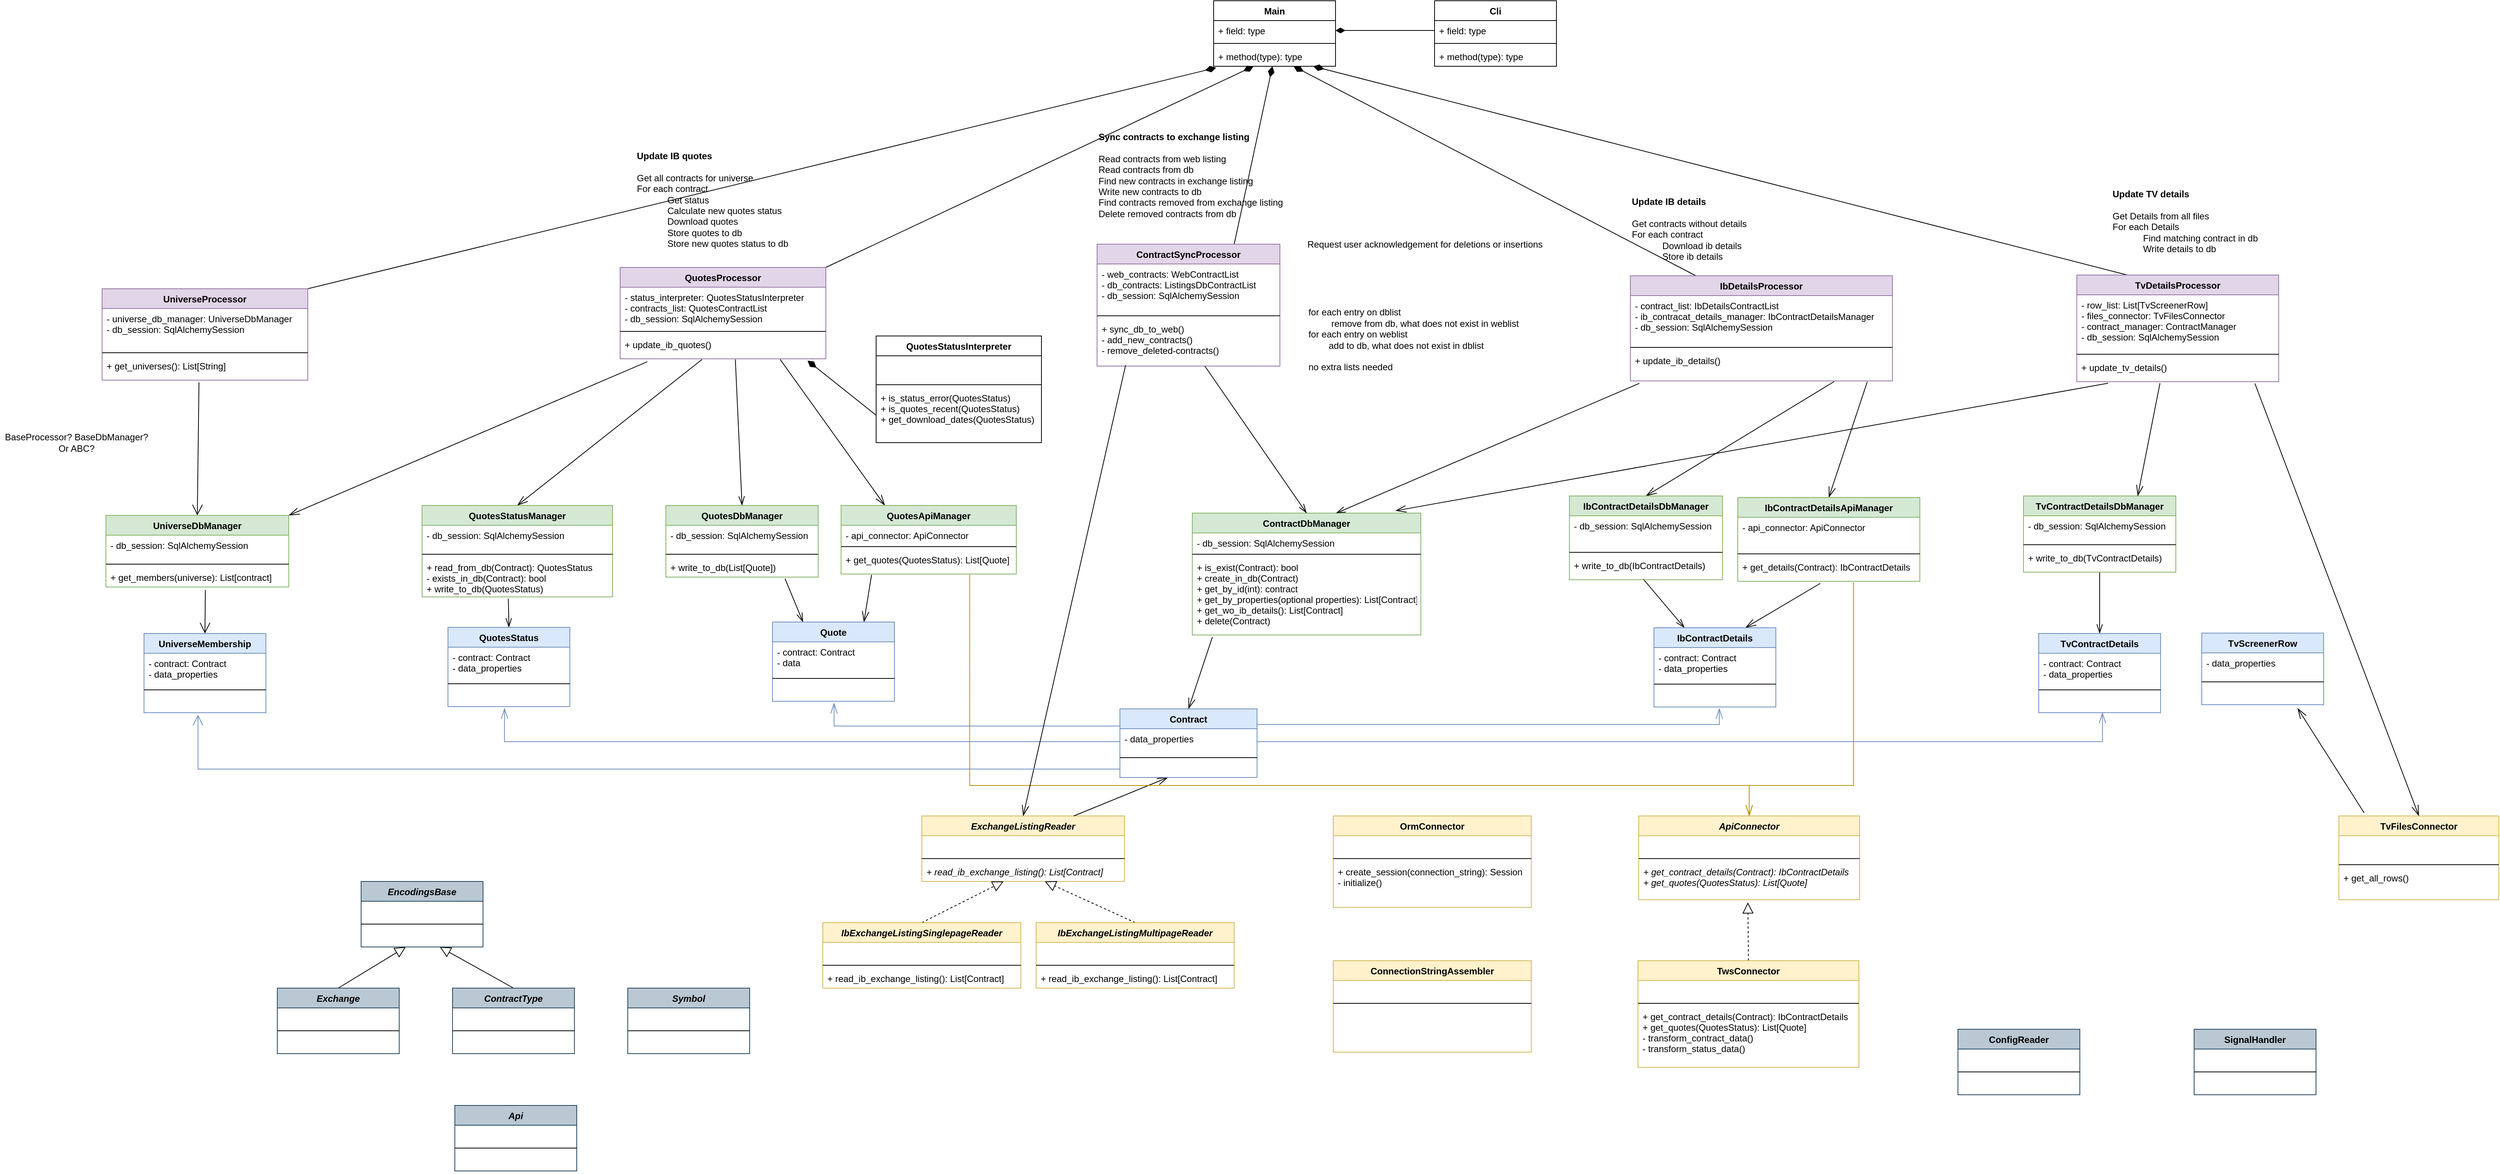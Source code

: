 <mxfile version="16.5.1" type="device"><diagram id="IdjLXu86w-GLdggfMfgk" name="Page-1"><mxGraphModel dx="1888" dy="2284" grid="1" gridSize="10" guides="1" tooltips="1" connect="1" arrows="1" fold="1" page="1" pageScale="1" pageWidth="827" pageHeight="1169" math="0" shadow="0"><root><mxCell id="0"/><mxCell id="1" parent="0"/><mxCell id="6zD2pfqzZopk3A7BasNK-46" style="edgeStyle=none;rounded=0;orthogonalLoop=1;jettySize=auto;html=1;entryX=0.5;entryY=0;entryDx=0;entryDy=0;startArrow=none;startFill=0;endArrow=openThin;endFill=0;fillColor=#000000;endSize=12;startSize=12;exitX=0.088;exitY=1.025;exitDx=0;exitDy=0;exitPerimeter=0;" parent="1" source="9" target="6zD2pfqzZopk3A7BasNK-41" edge="1"><mxGeometry relative="1" as="geometry"/></mxCell><mxCell id="6" value="ContractDbManager" style="swimlane;fontStyle=1;align=center;verticalAlign=top;childLayout=stackLayout;horizontal=1;startSize=26;horizontalStack=0;resizeParent=1;resizeParentMax=0;resizeLast=0;collapsible=1;marginBottom=0;fillColor=#d5e8d4;strokeColor=#82b366;" parent="1" vertex="1"><mxGeometry x="1795" y="152.5" width="300" height="160" as="geometry"/></mxCell><mxCell id="7" value="- db_session: SqlAlchemySession" style="text;strokeColor=none;fillColor=none;align=left;verticalAlign=top;spacingLeft=4;spacingRight=4;overflow=hidden;rotatable=0;points=[[0,0.5],[1,0.5]];portConstraint=eastwest;" parent="6" vertex="1"><mxGeometry y="26" width="300" height="24" as="geometry"/></mxCell><mxCell id="8" value="" style="line;strokeWidth=1;fillColor=none;align=left;verticalAlign=middle;spacingTop=-1;spacingLeft=3;spacingRight=3;rotatable=0;labelPosition=right;points=[];portConstraint=eastwest;" parent="6" vertex="1"><mxGeometry y="50" width="300" height="8" as="geometry"/></mxCell><mxCell id="9" value="+ is_exist(Contract): bool&#10;+ create_in_db(Contract)&#10;+ get_by_id(int): contract&#10;+ get_by_properties(optional properties): List[Contract]&#10;+ get_wo_ib_details(): List[Contract]&#10;+ delete(Contract)" style="text;strokeColor=none;fillColor=none;align=left;verticalAlign=top;spacingLeft=4;spacingRight=4;overflow=hidden;rotatable=0;points=[[0,0.5],[1,0.5]];portConstraint=eastwest;" parent="6" vertex="1"><mxGeometry y="58" width="300" height="102" as="geometry"/></mxCell><mxCell id="eqzDd1jZ1NdBC3ddUP8t-183" style="edgeStyle=none;rounded=0;orthogonalLoop=1;jettySize=auto;html=1;exitX=0.25;exitY=0;exitDx=0;exitDy=0;endArrow=none;endFill=0;startSize=10;endSize=12;entryX=0.782;entryY=1.077;entryDx=0;entryDy=0;entryPerimeter=0;startArrow=openThin;startFill=0;" parent="1" source="10" target="6zD2pfqzZopk3A7BasNK-56" edge="1"><mxGeometry relative="1" as="geometry"><mxPoint x="1382.697" y="-9.5" as="targetPoint"/></mxGeometry></mxCell><mxCell id="o9W8RwFBZew-35jbH42g-63" style="edgeStyle=none;rounded=0;orthogonalLoop=1;jettySize=auto;html=1;exitX=0.75;exitY=0;exitDx=0;exitDy=0;entryX=0.174;entryY=1.031;entryDx=0;entryDy=0;entryPerimeter=0;startArrow=openThin;startFill=0;endArrow=none;endFill=0;startSize=12;endSize=12;fillColor=#000000;" parent="1" source="10" target="o9W8RwFBZew-35jbH42g-61" edge="1"><mxGeometry relative="1" as="geometry"/></mxCell><mxCell id="10" value="Quote" style="swimlane;fontStyle=1;align=center;verticalAlign=top;childLayout=stackLayout;horizontal=1;startSize=26;horizontalStack=0;resizeParent=1;resizeParentMax=0;resizeLast=0;collapsible=1;marginBottom=0;fillColor=#dae8fc;strokeColor=#6c8ebf;" parent="1" vertex="1"><mxGeometry x="1244" y="295.5" width="160" height="104" as="geometry"/></mxCell><mxCell id="11" value="- contract: Contract&#10;- data" style="text;strokeColor=none;fillColor=none;align=left;verticalAlign=top;spacingLeft=4;spacingRight=4;overflow=hidden;rotatable=0;points=[[0,0.5],[1,0.5]];portConstraint=eastwest;" parent="10" vertex="1"><mxGeometry y="26" width="160" height="44" as="geometry"/></mxCell><mxCell id="12" value="" style="line;strokeWidth=1;fillColor=none;align=left;verticalAlign=middle;spacingTop=-1;spacingLeft=3;spacingRight=3;rotatable=0;labelPosition=right;points=[];portConstraint=eastwest;" parent="10" vertex="1"><mxGeometry y="70" width="160" height="8" as="geometry"/></mxCell><mxCell id="13" value=" " style="text;strokeColor=none;fillColor=none;align=left;verticalAlign=top;spacingLeft=4;spacingRight=4;overflow=hidden;rotatable=0;points=[[0,0.5],[1,0.5]];portConstraint=eastwest;" parent="10" vertex="1"><mxGeometry y="78" width="160" height="26" as="geometry"/></mxCell><mxCell id="eqzDd1jZ1NdBC3ddUP8t-166" style="edgeStyle=none;rounded=0;orthogonalLoop=1;jettySize=auto;html=1;exitX=0.5;exitY=0;exitDx=0;exitDy=0;entryX=0.56;entryY=1.026;entryDx=0;entryDy=0;entryPerimeter=0;endArrow=none;endFill=0;startSize=10;endSize=12;startArrow=openThin;startFill=0;" parent="1" source="6zD2pfqzZopk3A7BasNK-53" target="eqzDd1jZ1NdBC3ddUP8t-92" edge="1"><mxGeometry relative="1" as="geometry"><mxPoint x="1034" y="60" as="sourcePoint"/></mxGeometry></mxCell><mxCell id="eqzDd1jZ1NdBC3ddUP8t-181" style="edgeStyle=none;rounded=0;orthogonalLoop=1;jettySize=auto;html=1;exitX=0.25;exitY=0;exitDx=0;exitDy=0;endArrow=none;endFill=0;startSize=10;endSize=12;startArrow=openThin;startFill=0;entryX=0.482;entryY=0.969;entryDx=0;entryDy=0;entryPerimeter=0;" parent="1" source="6zD2pfqzZopk3A7BasNK-80" target="6zD2pfqzZopk3A7BasNK-76" edge="1"><mxGeometry relative="1" as="geometry"><mxPoint x="904" y="325" as="sourcePoint"/><mxPoint x="920" y="280" as="targetPoint"/></mxGeometry></mxCell><mxCell id="eqzDd1jZ1NdBC3ddUP8t-187" style="edgeStyle=none;rounded=0;orthogonalLoop=1;jettySize=auto;html=1;exitX=0.75;exitY=0;exitDx=0;exitDy=0;endArrow=diamondThin;endFill=1;startSize=10;endSize=12;startArrow=none;startFill=0;" parent="1" source="30" target="eqzDd1jZ1NdBC3ddUP8t-129" edge="1"><mxGeometry relative="1" as="geometry"/></mxCell><mxCell id="30" value="ContractSyncProcessor" style="swimlane;fontStyle=1;align=center;verticalAlign=top;childLayout=stackLayout;horizontal=1;startSize=26;horizontalStack=0;resizeParent=1;resizeParentMax=0;resizeLast=0;collapsible=1;marginBottom=0;fillColor=#e1d5e7;strokeColor=#9673a6;" parent="1" vertex="1"><mxGeometry x="1670" y="-200.5" width="240" height="160" as="geometry"/></mxCell><mxCell id="31" value="- web_contracts: WebContractList&#10;- db_contracts: ListingsDbContractList&#10;- db_session: SqlAlchemySession" style="text;strokeColor=none;fillColor=none;align=left;verticalAlign=top;spacingLeft=4;spacingRight=4;overflow=hidden;rotatable=0;points=[[0,0.5],[1,0.5]];portConstraint=eastwest;" parent="30" vertex="1"><mxGeometry y="26" width="240" height="64" as="geometry"/></mxCell><mxCell id="32" value="" style="line;strokeWidth=1;fillColor=none;align=left;verticalAlign=middle;spacingTop=-1;spacingLeft=3;spacingRight=3;rotatable=0;labelPosition=right;points=[];portConstraint=eastwest;" parent="30" vertex="1"><mxGeometry y="90" width="240" height="8" as="geometry"/></mxCell><mxCell id="33" value="+ sync_db_to_web()&#10;- add_new_contracts()&#10;- remove_deleted-contracts()" style="text;strokeColor=none;fillColor=none;align=left;verticalAlign=top;spacingLeft=4;spacingRight=4;overflow=hidden;rotatable=0;points=[[0,0.5],[1,0.5]];portConstraint=eastwest;" parent="30" vertex="1"><mxGeometry y="98" width="240" height="62" as="geometry"/></mxCell><mxCell id="eqzDd1jZ1NdBC3ddUP8t-169" style="edgeStyle=none;rounded=0;orthogonalLoop=1;jettySize=auto;html=1;exitX=0.5;exitY=0;exitDx=0;exitDy=0;endArrow=none;endFill=0;startSize=10;endSize=12;startArrow=openThin;startFill=0;" parent="1" source="6" target="33" edge="1"><mxGeometry relative="1" as="geometry"><mxPoint x="1945" y="29.5" as="sourcePoint"/></mxGeometry></mxCell><mxCell id="eqzDd1jZ1NdBC3ddUP8t-41" value="ExchangeListingReader" style="swimlane;fontStyle=3;align=center;verticalAlign=top;childLayout=stackLayout;horizontal=1;startSize=26;horizontalStack=0;resizeParent=1;resizeParentMax=0;resizeLast=0;collapsible=1;marginBottom=0;fillColor=#fff2cc;strokeColor=#d6b656;" parent="1" vertex="1"><mxGeometry x="1440" y="550" width="266" height="86" as="geometry"/></mxCell><mxCell id="eqzDd1jZ1NdBC3ddUP8t-42" value=" " style="text;strokeColor=none;fillColor=none;align=left;verticalAlign=top;spacingLeft=4;spacingRight=4;overflow=hidden;rotatable=0;points=[[0,0.5],[1,0.5]];portConstraint=eastwest;" parent="eqzDd1jZ1NdBC3ddUP8t-41" vertex="1"><mxGeometry y="26" width="266" height="26" as="geometry"/></mxCell><mxCell id="eqzDd1jZ1NdBC3ddUP8t-43" value="" style="line;strokeWidth=1;fillColor=none;align=left;verticalAlign=middle;spacingTop=-1;spacingLeft=3;spacingRight=3;rotatable=0;labelPosition=right;points=[];portConstraint=eastwest;" parent="eqzDd1jZ1NdBC3ddUP8t-41" vertex="1"><mxGeometry y="52" width="266" height="8" as="geometry"/></mxCell><mxCell id="eqzDd1jZ1NdBC3ddUP8t-44" value="+ read_ib_exchange_listing(): List[Contract]" style="text;strokeColor=none;fillColor=none;align=left;verticalAlign=top;spacingLeft=4;spacingRight=4;overflow=hidden;rotatable=0;points=[[0,0.5],[1,0.5]];portConstraint=eastwest;fontStyle=2" parent="eqzDd1jZ1NdBC3ddUP8t-41" vertex="1"><mxGeometry y="60" width="266" height="26" as="geometry"/></mxCell><mxCell id="eqzDd1jZ1NdBC3ddUP8t-203" style="edgeStyle=none;rounded=0;orthogonalLoop=1;jettySize=auto;html=1;exitX=0.5;exitY=0;exitDx=0;exitDy=0;endArrow=block;endFill=0;startSize=10;endSize=12;dashed=1;" parent="1" source="eqzDd1jZ1NdBC3ddUP8t-45" target="eqzDd1jZ1NdBC3ddUP8t-44" edge="1"><mxGeometry relative="1" as="geometry"/></mxCell><mxCell id="eqzDd1jZ1NdBC3ddUP8t-45" value="IbExchangeListingSinglepageReader" style="swimlane;fontStyle=3;align=center;verticalAlign=top;childLayout=stackLayout;horizontal=1;startSize=26;horizontalStack=0;resizeParent=1;resizeParentMax=0;resizeLast=0;collapsible=1;marginBottom=0;fillColor=#fff2cc;strokeColor=#d6b656;" parent="1" vertex="1"><mxGeometry x="1310" y="690" width="260" height="86" as="geometry"/></mxCell><mxCell id="eqzDd1jZ1NdBC3ddUP8t-46" value=" " style="text;strokeColor=none;fillColor=none;align=left;verticalAlign=top;spacingLeft=4;spacingRight=4;overflow=hidden;rotatable=0;points=[[0,0.5],[1,0.5]];portConstraint=eastwest;" parent="eqzDd1jZ1NdBC3ddUP8t-45" vertex="1"><mxGeometry y="26" width="260" height="26" as="geometry"/></mxCell><mxCell id="eqzDd1jZ1NdBC3ddUP8t-47" value="" style="line;strokeWidth=1;fillColor=none;align=left;verticalAlign=middle;spacingTop=-1;spacingLeft=3;spacingRight=3;rotatable=0;labelPosition=right;points=[];portConstraint=eastwest;" parent="eqzDd1jZ1NdBC3ddUP8t-45" vertex="1"><mxGeometry y="52" width="260" height="8" as="geometry"/></mxCell><mxCell id="eqzDd1jZ1NdBC3ddUP8t-48" value="+ read_ib_exchange_listing(): List[Contract]" style="text;strokeColor=none;fillColor=none;align=left;verticalAlign=top;spacingLeft=4;spacingRight=4;overflow=hidden;rotatable=0;points=[[0,0.5],[1,0.5]];portConstraint=eastwest;fontStyle=0" parent="eqzDd1jZ1NdBC3ddUP8t-45" vertex="1"><mxGeometry y="60" width="260" height="26" as="geometry"/></mxCell><mxCell id="eqzDd1jZ1NdBC3ddUP8t-204" style="edgeStyle=none;rounded=0;orthogonalLoop=1;jettySize=auto;html=1;exitX=0.5;exitY=0;exitDx=0;exitDy=0;dashed=1;endArrow=block;endFill=0;startSize=10;endSize=12;" parent="1" source="eqzDd1jZ1NdBC3ddUP8t-49" target="eqzDd1jZ1NdBC3ddUP8t-44" edge="1"><mxGeometry relative="1" as="geometry"/></mxCell><mxCell id="eqzDd1jZ1NdBC3ddUP8t-49" value="IbExchangeListingMultipageReader" style="swimlane;fontStyle=3;align=center;verticalAlign=top;childLayout=stackLayout;horizontal=1;startSize=26;horizontalStack=0;resizeParent=1;resizeParentMax=0;resizeLast=0;collapsible=1;marginBottom=0;fillColor=#fff2cc;strokeColor=#d6b656;" parent="1" vertex="1"><mxGeometry x="1590" y="690" width="260" height="86" as="geometry"/></mxCell><mxCell id="eqzDd1jZ1NdBC3ddUP8t-50" value=" " style="text;strokeColor=none;fillColor=none;align=left;verticalAlign=top;spacingLeft=4;spacingRight=4;overflow=hidden;rotatable=0;points=[[0,0.5],[1,0.5]];portConstraint=eastwest;" parent="eqzDd1jZ1NdBC3ddUP8t-49" vertex="1"><mxGeometry y="26" width="260" height="26" as="geometry"/></mxCell><mxCell id="eqzDd1jZ1NdBC3ddUP8t-51" value="" style="line;strokeWidth=1;fillColor=none;align=left;verticalAlign=middle;spacingTop=-1;spacingLeft=3;spacingRight=3;rotatable=0;labelPosition=right;points=[];portConstraint=eastwest;" parent="eqzDd1jZ1NdBC3ddUP8t-49" vertex="1"><mxGeometry y="52" width="260" height="8" as="geometry"/></mxCell><mxCell id="eqzDd1jZ1NdBC3ddUP8t-52" value="+ read_ib_exchange_listing(): List[Contract]" style="text;strokeColor=none;fillColor=none;align=left;verticalAlign=top;spacingLeft=4;spacingRight=4;overflow=hidden;rotatable=0;points=[[0,0.5],[1,0.5]];portConstraint=eastwest;fontStyle=0" parent="eqzDd1jZ1NdBC3ddUP8t-49" vertex="1"><mxGeometry y="60" width="260" height="26" as="geometry"/></mxCell><mxCell id="eqzDd1jZ1NdBC3ddUP8t-189" style="edgeStyle=none;rounded=0;orthogonalLoop=1;jettySize=auto;html=1;exitX=0.25;exitY=0;exitDx=0;exitDy=0;endArrow=diamondThin;endFill=1;startSize=10;endSize=12;startArrow=none;startFill=0;" parent="1" source="eqzDd1jZ1NdBC3ddUP8t-65" target="eqzDd1jZ1NdBC3ddUP8t-129" edge="1"><mxGeometry relative="1" as="geometry"/></mxCell><mxCell id="eqzDd1jZ1NdBC3ddUP8t-65" value="IbDetailsProcessor" style="swimlane;fontStyle=1;align=center;verticalAlign=top;childLayout=stackLayout;horizontal=1;startSize=26;horizontalStack=0;resizeParent=1;resizeParentMax=0;resizeLast=0;collapsible=1;marginBottom=0;fillColor=#e1d5e7;strokeColor=#9673a6;" parent="1" vertex="1"><mxGeometry x="2370" y="-159" width="344" height="138" as="geometry"/></mxCell><mxCell id="eqzDd1jZ1NdBC3ddUP8t-66" value="- contract_list: IbDetailsContractList&#10;- ib_contracat_details_manager: IbContractDetailsManager&#10;- db_session: SqlAlchemySession" style="text;strokeColor=none;fillColor=none;align=left;verticalAlign=top;spacingLeft=4;spacingRight=4;overflow=hidden;rotatable=0;points=[[0,0.5],[1,0.5]];portConstraint=eastwest;fontStyle=0" parent="eqzDd1jZ1NdBC3ddUP8t-65" vertex="1"><mxGeometry y="26" width="344" height="64" as="geometry"/></mxCell><mxCell id="eqzDd1jZ1NdBC3ddUP8t-67" value="" style="line;strokeWidth=1;fillColor=none;align=left;verticalAlign=middle;spacingTop=-1;spacingLeft=3;spacingRight=3;rotatable=0;labelPosition=right;points=[];portConstraint=eastwest;" parent="eqzDd1jZ1NdBC3ddUP8t-65" vertex="1"><mxGeometry y="90" width="344" height="8" as="geometry"/></mxCell><mxCell id="eqzDd1jZ1NdBC3ddUP8t-68" value="+ update_ib_details()&#10;" style="text;strokeColor=none;fillColor=none;align=left;verticalAlign=top;spacingLeft=4;spacingRight=4;overflow=hidden;rotatable=0;points=[[0,0.5],[1,0.5]];portConstraint=eastwest;" parent="eqzDd1jZ1NdBC3ddUP8t-65" vertex="1"><mxGeometry y="98" width="344" height="40" as="geometry"/></mxCell><mxCell id="eqzDd1jZ1NdBC3ddUP8t-69" value="ApiConnector" style="swimlane;fontStyle=3;align=center;verticalAlign=top;childLayout=stackLayout;horizontal=1;startSize=26;horizontalStack=0;resizeParent=1;resizeParentMax=0;resizeLast=0;collapsible=1;marginBottom=0;fillColor=#fff2cc;strokeColor=#d6b656;" parent="1" vertex="1"><mxGeometry x="2381" y="550" width="290" height="110" as="geometry"/></mxCell><mxCell id="eqzDd1jZ1NdBC3ddUP8t-70" value=" " style="text;strokeColor=none;fillColor=none;align=left;verticalAlign=top;spacingLeft=4;spacingRight=4;overflow=hidden;rotatable=0;points=[[0,0.5],[1,0.5]];portConstraint=eastwest;" parent="eqzDd1jZ1NdBC3ddUP8t-69" vertex="1"><mxGeometry y="26" width="290" height="26" as="geometry"/></mxCell><mxCell id="eqzDd1jZ1NdBC3ddUP8t-71" value="" style="line;strokeWidth=1;fillColor=none;align=left;verticalAlign=middle;spacingTop=-1;spacingLeft=3;spacingRight=3;rotatable=0;labelPosition=right;points=[];portConstraint=eastwest;" parent="eqzDd1jZ1NdBC3ddUP8t-69" vertex="1"><mxGeometry y="52" width="290" height="8" as="geometry"/></mxCell><mxCell id="eqzDd1jZ1NdBC3ddUP8t-72" value="+ get_contract_details(Contract): IbContractDetails&#10;+ get_quotes(QuotesStatus): List[Quote]" style="text;strokeColor=none;fillColor=none;align=left;verticalAlign=top;spacingLeft=4;spacingRight=4;overflow=hidden;rotatable=0;points=[[0,0.5],[1,0.5]];portConstraint=eastwest;fontStyle=2" parent="eqzDd1jZ1NdBC3ddUP8t-69" vertex="1"><mxGeometry y="60" width="290" height="50" as="geometry"/></mxCell><mxCell id="eqzDd1jZ1NdBC3ddUP8t-190" style="edgeStyle=none;rounded=0;orthogonalLoop=1;jettySize=auto;html=1;exitX=0.25;exitY=0;exitDx=0;exitDy=0;endArrow=diamondThin;endFill=1;startSize=10;endSize=12;startArrow=none;startFill=0;" parent="1" source="eqzDd1jZ1NdBC3ddUP8t-85" target="eqzDd1jZ1NdBC3ddUP8t-129" edge="1"><mxGeometry relative="1" as="geometry"/></mxCell><mxCell id="eqzDd1jZ1NdBC3ddUP8t-85" value="TvDetailsProcessor" style="swimlane;fontStyle=1;align=center;verticalAlign=top;childLayout=stackLayout;horizontal=1;startSize=26;horizontalStack=0;resizeParent=1;resizeParentMax=0;resizeLast=0;collapsible=1;marginBottom=0;fillColor=#e1d5e7;strokeColor=#9673a6;" parent="1" vertex="1"><mxGeometry x="2956" y="-160" width="265" height="140" as="geometry"/></mxCell><mxCell id="eqzDd1jZ1NdBC3ddUP8t-86" value="- row_list: List[TvScreenerRow]&#10;- files_connector: TvFilesConnector&#10;- contract_manager: ContractManager&#10;- db_session: SqlAlchemySession" style="text;strokeColor=none;fillColor=none;align=left;verticalAlign=top;spacingLeft=4;spacingRight=4;overflow=hidden;rotatable=0;points=[[0,0.5],[1,0.5]];portConstraint=eastwest;fontStyle=0" parent="eqzDd1jZ1NdBC3ddUP8t-85" vertex="1"><mxGeometry y="26" width="265" height="74" as="geometry"/></mxCell><mxCell id="eqzDd1jZ1NdBC3ddUP8t-87" value="" style="line;strokeWidth=1;fillColor=none;align=left;verticalAlign=middle;spacingTop=-1;spacingLeft=3;spacingRight=3;rotatable=0;labelPosition=right;points=[];portConstraint=eastwest;" parent="eqzDd1jZ1NdBC3ddUP8t-85" vertex="1"><mxGeometry y="100" width="265" height="8" as="geometry"/></mxCell><mxCell id="eqzDd1jZ1NdBC3ddUP8t-88" value="+ update_tv_details()" style="text;strokeColor=none;fillColor=none;align=left;verticalAlign=top;spacingLeft=4;spacingRight=4;overflow=hidden;rotatable=0;points=[[0,0.5],[1,0.5]];portConstraint=eastwest;" parent="eqzDd1jZ1NdBC3ddUP8t-85" vertex="1"><mxGeometry y="108" width="265" height="32" as="geometry"/></mxCell><mxCell id="eqzDd1jZ1NdBC3ddUP8t-188" style="edgeStyle=none;rounded=0;orthogonalLoop=1;jettySize=auto;html=1;endArrow=diamondThin;endFill=1;startSize=10;endSize=12;exitX=1;exitY=0;exitDx=0;exitDy=0;startArrow=none;startFill=0;" parent="1" source="eqzDd1jZ1NdBC3ddUP8t-89" target="eqzDd1jZ1NdBC3ddUP8t-129" edge="1"><mxGeometry relative="1" as="geometry"><mxPoint x="740" y="-180" as="sourcePoint"/></mxGeometry></mxCell><mxCell id="eqzDd1jZ1NdBC3ddUP8t-89" value="QuotesProcessor" style="swimlane;fontStyle=1;align=center;verticalAlign=top;childLayout=stackLayout;horizontal=1;startSize=26;horizontalStack=0;resizeParent=1;resizeParentMax=0;resizeLast=0;collapsible=1;marginBottom=0;fillColor=#e1d5e7;strokeColor=#9673a6;" parent="1" vertex="1"><mxGeometry x="1044" y="-170" width="270" height="120" as="geometry"/></mxCell><mxCell id="eqzDd1jZ1NdBC3ddUP8t-90" value="- status_interpreter: QuotesStatusInterpreter&#10;- contracts_list: QuotesContractList&#10;- db_session: SqlAlchemySession" style="text;strokeColor=none;fillColor=none;align=left;verticalAlign=top;spacingLeft=4;spacingRight=4;overflow=hidden;rotatable=0;points=[[0,0.5],[1,0.5]];portConstraint=eastwest;" parent="eqzDd1jZ1NdBC3ddUP8t-89" vertex="1"><mxGeometry y="26" width="270" height="54" as="geometry"/></mxCell><mxCell id="eqzDd1jZ1NdBC3ddUP8t-91" value="" style="line;strokeWidth=1;fillColor=none;align=left;verticalAlign=middle;spacingTop=-1;spacingLeft=3;spacingRight=3;rotatable=0;labelPosition=right;points=[];portConstraint=eastwest;" parent="eqzDd1jZ1NdBC3ddUP8t-89" vertex="1"><mxGeometry y="80" width="270" height="8" as="geometry"/></mxCell><mxCell id="eqzDd1jZ1NdBC3ddUP8t-92" value="+ update_ib_quotes()&#10;" style="text;strokeColor=none;fillColor=none;align=left;verticalAlign=top;spacingLeft=4;spacingRight=4;overflow=hidden;rotatable=0;points=[[0,0.5],[1,0.5]];portConstraint=eastwest;" parent="eqzDd1jZ1NdBC3ddUP8t-89" vertex="1"><mxGeometry y="88" width="270" height="32" as="geometry"/></mxCell><mxCell id="eqzDd1jZ1NdBC3ddUP8t-182" style="edgeStyle=none;rounded=0;orthogonalLoop=1;jettySize=auto;html=1;exitX=0.5;exitY=0;exitDx=0;exitDy=0;endArrow=none;endFill=0;startSize=10;endSize=12;startArrow=openThin;startFill=0;entryX=0.453;entryY=1.043;entryDx=0;entryDy=0;entryPerimeter=0;" parent="1" source="6zD2pfqzZopk3A7BasNK-63" target="6zD2pfqzZopk3A7BasNK-61" edge="1"><mxGeometry relative="1" as="geometry"><mxPoint x="718" y="335.5" as="sourcePoint"/></mxGeometry></mxCell><mxCell id="eqzDd1jZ1NdBC3ddUP8t-97" value="TvFilesConnector" style="swimlane;fontStyle=1;align=center;verticalAlign=top;childLayout=stackLayout;horizontal=1;startSize=26;horizontalStack=0;resizeParent=1;resizeParentMax=0;resizeLast=0;collapsible=1;marginBottom=0;fillColor=#fff2cc;strokeColor=#d6b656;" parent="1" vertex="1"><mxGeometry x="3300" y="550" width="210" height="110" as="geometry"/></mxCell><mxCell id="eqzDd1jZ1NdBC3ddUP8t-98" value=" " style="text;strokeColor=none;fillColor=none;align=left;verticalAlign=top;spacingLeft=4;spacingRight=4;overflow=hidden;rotatable=0;points=[[0,0.5],[1,0.5]];portConstraint=eastwest;" parent="eqzDd1jZ1NdBC3ddUP8t-97" vertex="1"><mxGeometry y="26" width="210" height="34" as="geometry"/></mxCell><mxCell id="eqzDd1jZ1NdBC3ddUP8t-99" value="" style="line;strokeWidth=1;fillColor=none;align=left;verticalAlign=middle;spacingTop=-1;spacingLeft=3;spacingRight=3;rotatable=0;labelPosition=right;points=[];portConstraint=eastwest;" parent="eqzDd1jZ1NdBC3ddUP8t-97" vertex="1"><mxGeometry y="60" width="210" height="8" as="geometry"/></mxCell><mxCell id="eqzDd1jZ1NdBC3ddUP8t-100" value="+ get_all_rows()" style="text;strokeColor=none;fillColor=none;align=left;verticalAlign=top;spacingLeft=4;spacingRight=4;overflow=hidden;rotatable=0;points=[[0,0.5],[1,0.5]];portConstraint=eastwest;" parent="eqzDd1jZ1NdBC3ddUP8t-97" vertex="1"><mxGeometry y="68" width="210" height="42" as="geometry"/></mxCell><mxCell id="eqzDd1jZ1NdBC3ddUP8t-180" style="edgeStyle=none;rounded=0;orthogonalLoop=1;jettySize=auto;html=1;exitX=0.5;exitY=0;exitDx=0;exitDy=0;endArrow=none;endFill=0;startSize=10;endSize=12;startArrow=openThin;startFill=0;" parent="1" source="eqzDd1jZ1NdBC3ddUP8t-102" target="eqzDd1jZ1NdBC3ddUP8t-125" edge="1"><mxGeometry relative="1" as="geometry"/></mxCell><mxCell id="eqzDd1jZ1NdBC3ddUP8t-102" value="TvContractDetails" style="swimlane;fontStyle=1;align=center;verticalAlign=top;childLayout=stackLayout;horizontal=1;startSize=26;horizontalStack=0;resizeParent=1;resizeParentMax=0;resizeLast=0;collapsible=1;marginBottom=0;fillColor=#dae8fc;strokeColor=#6c8ebf;" parent="1" vertex="1"><mxGeometry x="2906" y="310.5" width="160" height="104" as="geometry"/></mxCell><mxCell id="eqzDd1jZ1NdBC3ddUP8t-103" value="- contract: Contract&#10;- data_properties" style="text;strokeColor=none;fillColor=none;align=left;verticalAlign=top;spacingLeft=4;spacingRight=4;overflow=hidden;rotatable=0;points=[[0,0.5],[1,0.5]];portConstraint=eastwest;" parent="eqzDd1jZ1NdBC3ddUP8t-102" vertex="1"><mxGeometry y="26" width="160" height="44" as="geometry"/></mxCell><mxCell id="eqzDd1jZ1NdBC3ddUP8t-104" value="" style="line;strokeWidth=1;fillColor=none;align=left;verticalAlign=middle;spacingTop=-1;spacingLeft=3;spacingRight=3;rotatable=0;labelPosition=right;points=[];portConstraint=eastwest;" parent="eqzDd1jZ1NdBC3ddUP8t-102" vertex="1"><mxGeometry y="70" width="160" height="8" as="geometry"/></mxCell><mxCell id="eqzDd1jZ1NdBC3ddUP8t-105" value=" " style="text;strokeColor=none;fillColor=none;align=left;verticalAlign=top;spacingLeft=4;spacingRight=4;overflow=hidden;rotatable=0;points=[[0,0.5],[1,0.5]];portConstraint=eastwest;" parent="eqzDd1jZ1NdBC3ddUP8t-102" vertex="1"><mxGeometry y="78" width="160" height="26" as="geometry"/></mxCell><mxCell id="eqzDd1jZ1NdBC3ddUP8t-106" value="&lt;b&gt;Update IB details&lt;br&gt;&lt;/b&gt;&lt;br&gt;Get contracts without details&lt;br&gt;For each contract&lt;br&gt;&lt;blockquote style=&quot;margin: 0 0 0 40px ; border: none ; padding: 0px&quot;&gt;Download ib details&lt;/blockquote&gt;&lt;blockquote style=&quot;margin: 0 0 0 40px ; border: none ; padding: 0px&quot;&gt;Store ib details&lt;/blockquote&gt;" style="text;html=1;strokeColor=none;fillColor=none;align=left;verticalAlign=top;whiteSpace=wrap;rounded=0;labelPosition=center;verticalLabelPosition=middle;" parent="1" vertex="1"><mxGeometry x="2370" y="-270" width="186" height="100" as="geometry"/></mxCell><mxCell id="eqzDd1jZ1NdBC3ddUP8t-107" value="&lt;b&gt;Update IB quotes&lt;br&gt;&lt;/b&gt;&lt;blockquote style=&quot;margin: 0 0 0 40px ; border: none ; padding: 0px&quot;&gt;&lt;br&gt;&lt;/blockquote&gt;Get all contracts for universe&lt;br&gt;For each contract&lt;blockquote style=&quot;margin: 0 0 0 40px ; border: none ; padding: 0px&quot;&gt;&lt;span&gt;Get status&lt;/span&gt;&lt;/blockquote&gt;&lt;blockquote style=&quot;margin: 0 0 0 40px ; border: none ; padding: 0px&quot;&gt;&lt;span&gt;Calculate new quotes status&lt;/span&gt;&lt;br&gt;&lt;/blockquote&gt;&lt;blockquote style=&quot;margin: 0 0 0 40px ; border: none ; padding: 0px&quot;&gt;Download quotes&lt;br&gt;Store quotes to db&lt;/blockquote&gt;&lt;blockquote style=&quot;margin: 0 0 0 40px ; border: none ; padding: 0px&quot;&gt;Store new quotes status to db&lt;/blockquote&gt;" style="text;html=1;strokeColor=none;fillColor=none;align=left;verticalAlign=top;whiteSpace=wrap;rounded=0;labelPosition=center;verticalLabelPosition=middle;" parent="1" vertex="1"><mxGeometry x="1064" y="-330" width="210" height="150" as="geometry"/></mxCell><mxCell id="eqzDd1jZ1NdBC3ddUP8t-108" value="&lt;b&gt;Update TV details&lt;br&gt;&lt;/b&gt;&lt;br&gt;Get Details from all files&lt;br&gt;For each Details&lt;br&gt;&lt;blockquote style=&quot;margin: 0 0 0 40px ; border: none ; padding: 0px&quot;&gt;Find matching contract in db&lt;br&gt;Write details to db&lt;/blockquote&gt;" style="text;html=1;strokeColor=none;fillColor=none;align=left;verticalAlign=top;whiteSpace=wrap;rounded=0;labelPosition=center;verticalLabelPosition=middle;" parent="1" vertex="1"><mxGeometry x="3001" y="-280" width="211.25" height="120" as="geometry"/></mxCell><mxCell id="eqzDd1jZ1NdBC3ddUP8t-179" style="edgeStyle=none;rounded=0;orthogonalLoop=1;jettySize=auto;html=1;exitX=0.786;exitY=1.173;exitDx=0;exitDy=0;endArrow=none;endFill=0;startSize=12;endSize=12;startArrow=openThin;startFill=0;entryX=0.158;entryY=-0.036;entryDx=0;entryDy=0;entryPerimeter=0;exitPerimeter=0;" parent="1" source="8Hc5fXqvVGLzUO28A5en-91" target="eqzDd1jZ1NdBC3ddUP8t-97" edge="1"><mxGeometry relative="1" as="geometry"><mxPoint x="1746" y="363.0" as="sourcePoint"/></mxGeometry></mxCell><mxCell id="eqzDd1jZ1NdBC3ddUP8t-113" value="&lt;b&gt;Sync contracts to exchange listing&lt;/b&gt;&lt;br&gt;&lt;br&gt;Read contracts from web listing&lt;br&gt;Read contracts from db&lt;br&gt;Find new contracts in exchange listing&lt;br&gt;Write new contracts to db&lt;br&gt;Find contracts removed from exchange listing&lt;br&gt;Delete removed contracts from db" style="text;html=1;strokeColor=none;fillColor=none;align=left;verticalAlign=top;whiteSpace=wrap;rounded=0;labelPosition=center;verticalLabelPosition=middle;" parent="1" vertex="1"><mxGeometry x="1670" y="-355.5" width="262.5" height="130" as="geometry"/></mxCell><mxCell id="eqzDd1jZ1NdBC3ddUP8t-164" style="edgeStyle=none;rounded=0;orthogonalLoop=1;jettySize=auto;html=1;entryX=0.034;entryY=1.081;entryDx=0;entryDy=0;entryPerimeter=0;endArrow=none;endFill=0;startSize=10;endSize=12;exitX=0.63;exitY=0;exitDx=0;exitDy=0;startArrow=openThin;startFill=0;exitPerimeter=0;" parent="1" source="6" target="eqzDd1jZ1NdBC3ddUP8t-68" edge="1"><mxGeometry relative="1" as="geometry"><mxPoint x="2499" y="34" as="sourcePoint"/></mxGeometry></mxCell><mxCell id="eqzDd1jZ1NdBC3ddUP8t-167" style="edgeStyle=none;rounded=0;orthogonalLoop=1;jettySize=auto;html=1;exitX=0;exitY=0.5;exitDx=0;exitDy=0;endArrow=diamondThin;endFill=1;startSize=10;endSize=12;startArrow=none;startFill=0;entryX=0.911;entryY=1.073;entryDx=0;entryDy=0;entryPerimeter=0;" parent="1" source="eqzDd1jZ1NdBC3ddUP8t-121" target="eqzDd1jZ1NdBC3ddUP8t-92" edge="1"><mxGeometry relative="1" as="geometry"/></mxCell><mxCell id="eqzDd1jZ1NdBC3ddUP8t-118" value="QuotesStatusInterpreter" style="swimlane;fontStyle=1;align=center;verticalAlign=top;childLayout=stackLayout;horizontal=1;startSize=26;horizontalStack=0;resizeParent=1;resizeParentMax=0;resizeLast=0;collapsible=1;marginBottom=0;" parent="1" vertex="1"><mxGeometry x="1380" y="-80" width="217" height="140" as="geometry"/></mxCell><mxCell id="eqzDd1jZ1NdBC3ddUP8t-119" value=" " style="text;strokeColor=none;fillColor=none;align=left;verticalAlign=top;spacingLeft=4;spacingRight=4;overflow=hidden;rotatable=0;points=[[0,0.5],[1,0.5]];portConstraint=eastwest;" parent="eqzDd1jZ1NdBC3ddUP8t-118" vertex="1"><mxGeometry y="26" width="217" height="34" as="geometry"/></mxCell><mxCell id="eqzDd1jZ1NdBC3ddUP8t-120" value="" style="line;strokeWidth=1;fillColor=none;align=left;verticalAlign=middle;spacingTop=-1;spacingLeft=3;spacingRight=3;rotatable=0;labelPosition=right;points=[];portConstraint=eastwest;" parent="eqzDd1jZ1NdBC3ddUP8t-118" vertex="1"><mxGeometry y="60" width="217" height="8" as="geometry"/></mxCell><mxCell id="eqzDd1jZ1NdBC3ddUP8t-121" value="+ is_status_error(QuotesStatus)&#10;+ is_quotes_recent(QuotesStatus)&#10;+ get_download_dates(QuotesStatus)" style="text;strokeColor=none;fillColor=none;align=left;verticalAlign=top;spacingLeft=4;spacingRight=4;overflow=hidden;rotatable=0;points=[[0,0.5],[1,0.5]];portConstraint=eastwest;" parent="eqzDd1jZ1NdBC3ddUP8t-118" vertex="1"><mxGeometry y="68" width="217" height="72" as="geometry"/></mxCell><mxCell id="eqzDd1jZ1NdBC3ddUP8t-122" value="TvContractDetailsDbManager" style="swimlane;fontStyle=1;align=center;verticalAlign=top;childLayout=stackLayout;horizontal=1;startSize=26;horizontalStack=0;resizeParent=1;resizeParentMax=0;resizeLast=0;collapsible=1;marginBottom=0;fillColor=#d5e8d4;strokeColor=#82b366;" parent="1" vertex="1"><mxGeometry x="2886" y="130" width="200" height="100" as="geometry"/></mxCell><mxCell id="eqzDd1jZ1NdBC3ddUP8t-123" value="- db_session: SqlAlchemySession" style="text;strokeColor=none;fillColor=none;align=left;verticalAlign=top;spacingLeft=4;spacingRight=4;overflow=hidden;rotatable=0;points=[[0,0.5],[1,0.5]];portConstraint=eastwest;" parent="eqzDd1jZ1NdBC3ddUP8t-122" vertex="1"><mxGeometry y="26" width="200" height="34" as="geometry"/></mxCell><mxCell id="eqzDd1jZ1NdBC3ddUP8t-124" value="" style="line;strokeWidth=1;fillColor=none;align=left;verticalAlign=middle;spacingTop=-1;spacingLeft=3;spacingRight=3;rotatable=0;labelPosition=right;points=[];portConstraint=eastwest;" parent="eqzDd1jZ1NdBC3ddUP8t-122" vertex="1"><mxGeometry y="60" width="200" height="8" as="geometry"/></mxCell><mxCell id="eqzDd1jZ1NdBC3ddUP8t-125" value="+ write_to_db(TvContractDetails)" style="text;strokeColor=none;fillColor=none;align=left;verticalAlign=top;spacingLeft=4;spacingRight=4;overflow=hidden;rotatable=0;points=[[0,0.5],[1,0.5]];portConstraint=eastwest;" parent="eqzDd1jZ1NdBC3ddUP8t-122" vertex="1"><mxGeometry y="68" width="200" height="32" as="geometry"/></mxCell><mxCell id="eqzDd1jZ1NdBC3ddUP8t-191" style="edgeStyle=none;rounded=0;orthogonalLoop=1;jettySize=auto;html=1;exitX=1;exitY=0.5;exitDx=0;exitDy=0;endArrow=none;endFill=0;startSize=10;endSize=12;entryX=0;entryY=0.5;entryDx=0;entryDy=0;startArrow=diamondThin;startFill=1;" parent="1" source="eqzDd1jZ1NdBC3ddUP8t-127" target="eqzDd1jZ1NdBC3ddUP8t-131" edge="1"><mxGeometry relative="1" as="geometry"/></mxCell><mxCell id="eqzDd1jZ1NdBC3ddUP8t-126" value="Main" style="swimlane;fontStyle=1;align=center;verticalAlign=top;childLayout=stackLayout;horizontal=1;startSize=26;horizontalStack=0;resizeParent=1;resizeParentMax=0;resizeLast=0;collapsible=1;marginBottom=0;" parent="1" vertex="1"><mxGeometry x="1823" y="-520" width="160" height="86" as="geometry"/></mxCell><mxCell id="eqzDd1jZ1NdBC3ddUP8t-127" value="+ field: type" style="text;strokeColor=none;fillColor=none;align=left;verticalAlign=top;spacingLeft=4;spacingRight=4;overflow=hidden;rotatable=0;points=[[0,0.5],[1,0.5]];portConstraint=eastwest;" parent="eqzDd1jZ1NdBC3ddUP8t-126" vertex="1"><mxGeometry y="26" width="160" height="26" as="geometry"/></mxCell><mxCell id="eqzDd1jZ1NdBC3ddUP8t-128" value="" style="line;strokeWidth=1;fillColor=none;align=left;verticalAlign=middle;spacingTop=-1;spacingLeft=3;spacingRight=3;rotatable=0;labelPosition=right;points=[];portConstraint=eastwest;" parent="eqzDd1jZ1NdBC3ddUP8t-126" vertex="1"><mxGeometry y="52" width="160" height="8" as="geometry"/></mxCell><mxCell id="eqzDd1jZ1NdBC3ddUP8t-129" value="+ method(type): type" style="text;strokeColor=none;fillColor=none;align=left;verticalAlign=top;spacingLeft=4;spacingRight=4;overflow=hidden;rotatable=0;points=[[0,0.5],[1,0.5]];portConstraint=eastwest;" parent="eqzDd1jZ1NdBC3ddUP8t-126" vertex="1"><mxGeometry y="60" width="160" height="26" as="geometry"/></mxCell><mxCell id="eqzDd1jZ1NdBC3ddUP8t-130" value="Cli" style="swimlane;fontStyle=1;align=center;verticalAlign=top;childLayout=stackLayout;horizontal=1;startSize=26;horizontalStack=0;resizeParent=1;resizeParentMax=0;resizeLast=0;collapsible=1;marginBottom=0;" parent="1" vertex="1"><mxGeometry x="2113" y="-520" width="160" height="86" as="geometry"/></mxCell><mxCell id="eqzDd1jZ1NdBC3ddUP8t-131" value="+ field: type" style="text;strokeColor=none;fillColor=none;align=left;verticalAlign=top;spacingLeft=4;spacingRight=4;overflow=hidden;rotatable=0;points=[[0,0.5],[1,0.5]];portConstraint=eastwest;" parent="eqzDd1jZ1NdBC3ddUP8t-130" vertex="1"><mxGeometry y="26" width="160" height="26" as="geometry"/></mxCell><mxCell id="eqzDd1jZ1NdBC3ddUP8t-132" value="" style="line;strokeWidth=1;fillColor=none;align=left;verticalAlign=middle;spacingTop=-1;spacingLeft=3;spacingRight=3;rotatable=0;labelPosition=right;points=[];portConstraint=eastwest;" parent="eqzDd1jZ1NdBC3ddUP8t-130" vertex="1"><mxGeometry y="52" width="160" height="8" as="geometry"/></mxCell><mxCell id="eqzDd1jZ1NdBC3ddUP8t-133" value="+ method(type): type" style="text;strokeColor=none;fillColor=none;align=left;verticalAlign=top;spacingLeft=4;spacingRight=4;overflow=hidden;rotatable=0;points=[[0,0.5],[1,0.5]];portConstraint=eastwest;" parent="eqzDd1jZ1NdBC3ddUP8t-130" vertex="1"><mxGeometry y="60" width="160" height="26" as="geometry"/></mxCell><mxCell id="eqzDd1jZ1NdBC3ddUP8t-134" value="SignalHandler" style="swimlane;fontStyle=1;align=center;verticalAlign=top;childLayout=stackLayout;horizontal=1;startSize=26;horizontalStack=0;resizeParent=1;resizeParentMax=0;resizeLast=0;collapsible=1;marginBottom=0;fillColor=#bac8d3;strokeColor=#23445d;" parent="1" vertex="1"><mxGeometry x="3110" y="830" width="160" height="86" as="geometry"/></mxCell><mxCell id="eqzDd1jZ1NdBC3ddUP8t-135" value=" " style="text;strokeColor=none;fillColor=none;align=left;verticalAlign=top;spacingLeft=4;spacingRight=4;overflow=hidden;rotatable=0;points=[[0,0.5],[1,0.5]];portConstraint=eastwest;" parent="eqzDd1jZ1NdBC3ddUP8t-134" vertex="1"><mxGeometry y="26" width="160" height="26" as="geometry"/></mxCell><mxCell id="eqzDd1jZ1NdBC3ddUP8t-136" value="" style="line;strokeWidth=1;fillColor=none;align=left;verticalAlign=middle;spacingTop=-1;spacingLeft=3;spacingRight=3;rotatable=0;labelPosition=right;points=[];portConstraint=eastwest;" parent="eqzDd1jZ1NdBC3ddUP8t-134" vertex="1"><mxGeometry y="52" width="160" height="8" as="geometry"/></mxCell><mxCell id="eqzDd1jZ1NdBC3ddUP8t-137" value=" " style="text;strokeColor=none;fillColor=none;align=left;verticalAlign=top;spacingLeft=4;spacingRight=4;overflow=hidden;rotatable=0;points=[[0,0.5],[1,0.5]];portConstraint=eastwest;" parent="eqzDd1jZ1NdBC3ddUP8t-134" vertex="1"><mxGeometry y="60" width="160" height="26" as="geometry"/></mxCell><mxCell id="eqzDd1jZ1NdBC3ddUP8t-138" value="Api" style="swimlane;fontStyle=3;align=center;verticalAlign=top;childLayout=stackLayout;horizontal=1;startSize=26;horizontalStack=0;resizeParent=1;resizeParentMax=0;resizeLast=0;collapsible=1;marginBottom=0;fillColor=#bac8d3;strokeColor=#23445d;" parent="1" vertex="1"><mxGeometry x="827" y="930" width="160" height="86" as="geometry"/></mxCell><mxCell id="eqzDd1jZ1NdBC3ddUP8t-139" value=" " style="text;strokeColor=none;fillColor=none;align=left;verticalAlign=top;spacingLeft=4;spacingRight=4;overflow=hidden;rotatable=0;points=[[0,0.5],[1,0.5]];portConstraint=eastwest;" parent="eqzDd1jZ1NdBC3ddUP8t-138" vertex="1"><mxGeometry y="26" width="160" height="26" as="geometry"/></mxCell><mxCell id="eqzDd1jZ1NdBC3ddUP8t-140" value="" style="line;strokeWidth=1;fillColor=none;align=left;verticalAlign=middle;spacingTop=-1;spacingLeft=3;spacingRight=3;rotatable=0;labelPosition=right;points=[];portConstraint=eastwest;" parent="eqzDd1jZ1NdBC3ddUP8t-138" vertex="1"><mxGeometry y="52" width="160" height="8" as="geometry"/></mxCell><mxCell id="eqzDd1jZ1NdBC3ddUP8t-141" value=" " style="text;strokeColor=none;fillColor=none;align=left;verticalAlign=top;spacingLeft=4;spacingRight=4;overflow=hidden;rotatable=0;points=[[0,0.5],[1,0.5]];portConstraint=eastwest;" parent="eqzDd1jZ1NdBC3ddUP8t-138" vertex="1"><mxGeometry y="60" width="160" height="26" as="geometry"/></mxCell><mxCell id="eqzDd1jZ1NdBC3ddUP8t-146" value="Symbol" style="swimlane;fontStyle=3;align=center;verticalAlign=top;childLayout=stackLayout;horizontal=1;startSize=26;horizontalStack=0;resizeParent=1;resizeParentMax=0;resizeLast=0;collapsible=1;marginBottom=0;fillColor=#bac8d3;strokeColor=#23445d;" parent="1" vertex="1"><mxGeometry x="1054" y="776" width="160" height="86" as="geometry"/></mxCell><mxCell id="eqzDd1jZ1NdBC3ddUP8t-147" value=" " style="text;strokeColor=none;fillColor=none;align=left;verticalAlign=top;spacingLeft=4;spacingRight=4;overflow=hidden;rotatable=0;points=[[0,0.5],[1,0.5]];portConstraint=eastwest;" parent="eqzDd1jZ1NdBC3ddUP8t-146" vertex="1"><mxGeometry y="26" width="160" height="26" as="geometry"/></mxCell><mxCell id="eqzDd1jZ1NdBC3ddUP8t-148" value="" style="line;strokeWidth=1;fillColor=none;align=left;verticalAlign=middle;spacingTop=-1;spacingLeft=3;spacingRight=3;rotatable=0;labelPosition=right;points=[];portConstraint=eastwest;" parent="eqzDd1jZ1NdBC3ddUP8t-146" vertex="1"><mxGeometry y="52" width="160" height="8" as="geometry"/></mxCell><mxCell id="eqzDd1jZ1NdBC3ddUP8t-149" value=" " style="text;strokeColor=none;fillColor=none;align=left;verticalAlign=top;spacingLeft=4;spacingRight=4;overflow=hidden;rotatable=0;points=[[0,0.5],[1,0.5]];portConstraint=eastwest;" parent="eqzDd1jZ1NdBC3ddUP8t-146" vertex="1"><mxGeometry y="60" width="160" height="26" as="geometry"/></mxCell><mxCell id="eqzDd1jZ1NdBC3ddUP8t-196" style="edgeStyle=none;rounded=0;orthogonalLoop=1;jettySize=auto;html=1;exitX=0.5;exitY=0;exitDx=0;exitDy=0;endArrow=block;endFill=0;startSize=10;endSize=12;" parent="1" source="eqzDd1jZ1NdBC3ddUP8t-150" target="eqzDd1jZ1NdBC3ddUP8t-161" edge="1"><mxGeometry relative="1" as="geometry"/></mxCell><mxCell id="eqzDd1jZ1NdBC3ddUP8t-150" value="ContractType" style="swimlane;fontStyle=3;align=center;verticalAlign=top;childLayout=stackLayout;horizontal=1;startSize=26;horizontalStack=0;resizeParent=1;resizeParentMax=0;resizeLast=0;collapsible=1;marginBottom=0;fillColor=#bac8d3;strokeColor=#23445d;" parent="1" vertex="1"><mxGeometry x="824" y="776" width="160" height="86" as="geometry"/></mxCell><mxCell id="eqzDd1jZ1NdBC3ddUP8t-151" value=" " style="text;strokeColor=none;fillColor=none;align=left;verticalAlign=top;spacingLeft=4;spacingRight=4;overflow=hidden;rotatable=0;points=[[0,0.5],[1,0.5]];portConstraint=eastwest;" parent="eqzDd1jZ1NdBC3ddUP8t-150" vertex="1"><mxGeometry y="26" width="160" height="26" as="geometry"/></mxCell><mxCell id="eqzDd1jZ1NdBC3ddUP8t-152" value="" style="line;strokeWidth=1;fillColor=none;align=left;verticalAlign=middle;spacingTop=-1;spacingLeft=3;spacingRight=3;rotatable=0;labelPosition=right;points=[];portConstraint=eastwest;" parent="eqzDd1jZ1NdBC3ddUP8t-150" vertex="1"><mxGeometry y="52" width="160" height="8" as="geometry"/></mxCell><mxCell id="eqzDd1jZ1NdBC3ddUP8t-153" value=" " style="text;strokeColor=none;fillColor=none;align=left;verticalAlign=top;spacingLeft=4;spacingRight=4;overflow=hidden;rotatable=0;points=[[0,0.5],[1,0.5]];portConstraint=eastwest;" parent="eqzDd1jZ1NdBC3ddUP8t-150" vertex="1"><mxGeometry y="60" width="160" height="26" as="geometry"/></mxCell><mxCell id="eqzDd1jZ1NdBC3ddUP8t-195" style="edgeStyle=none;rounded=0;orthogonalLoop=1;jettySize=auto;html=1;exitX=0.5;exitY=0;exitDx=0;exitDy=0;endArrow=block;endFill=0;startSize=10;endSize=12;" parent="1" source="eqzDd1jZ1NdBC3ddUP8t-154" target="eqzDd1jZ1NdBC3ddUP8t-161" edge="1"><mxGeometry relative="1" as="geometry"/></mxCell><mxCell id="eqzDd1jZ1NdBC3ddUP8t-154" value="Exchange" style="swimlane;fontStyle=3;align=center;verticalAlign=top;childLayout=stackLayout;horizontal=1;startSize=26;horizontalStack=0;resizeParent=1;resizeParentMax=0;resizeLast=0;collapsible=1;marginBottom=0;fillColor=#bac8d3;strokeColor=#23445d;" parent="1" vertex="1"><mxGeometry x="594" y="776" width="160" height="86" as="geometry"/></mxCell><mxCell id="eqzDd1jZ1NdBC3ddUP8t-155" value=" " style="text;strokeColor=none;fillColor=none;align=left;verticalAlign=top;spacingLeft=4;spacingRight=4;overflow=hidden;rotatable=0;points=[[0,0.5],[1,0.5]];portConstraint=eastwest;" parent="eqzDd1jZ1NdBC3ddUP8t-154" vertex="1"><mxGeometry y="26" width="160" height="26" as="geometry"/></mxCell><mxCell id="eqzDd1jZ1NdBC3ddUP8t-156" value="" style="line;strokeWidth=1;fillColor=none;align=left;verticalAlign=middle;spacingTop=-1;spacingLeft=3;spacingRight=3;rotatable=0;labelPosition=right;points=[];portConstraint=eastwest;" parent="eqzDd1jZ1NdBC3ddUP8t-154" vertex="1"><mxGeometry y="52" width="160" height="8" as="geometry"/></mxCell><mxCell id="eqzDd1jZ1NdBC3ddUP8t-157" value=" " style="text;strokeColor=none;fillColor=none;align=left;verticalAlign=top;spacingLeft=4;spacingRight=4;overflow=hidden;rotatable=0;points=[[0,0.5],[1,0.5]];portConstraint=eastwest;" parent="eqzDd1jZ1NdBC3ddUP8t-154" vertex="1"><mxGeometry y="60" width="160" height="26" as="geometry"/></mxCell><mxCell id="eqzDd1jZ1NdBC3ddUP8t-158" value="EncodingsBase" style="swimlane;fontStyle=3;align=center;verticalAlign=top;childLayout=stackLayout;horizontal=1;startSize=26;horizontalStack=0;resizeParent=1;resizeParentMax=0;resizeLast=0;collapsible=1;marginBottom=0;fillColor=#bac8d3;strokeColor=#23445d;" parent="1" vertex="1"><mxGeometry x="704" y="636" width="160" height="86" as="geometry"/></mxCell><mxCell id="eqzDd1jZ1NdBC3ddUP8t-159" value=" " style="text;strokeColor=none;fillColor=none;align=left;verticalAlign=top;spacingLeft=4;spacingRight=4;overflow=hidden;rotatable=0;points=[[0,0.5],[1,0.5]];portConstraint=eastwest;" parent="eqzDd1jZ1NdBC3ddUP8t-158" vertex="1"><mxGeometry y="26" width="160" height="26" as="geometry"/></mxCell><mxCell id="eqzDd1jZ1NdBC3ddUP8t-160" value="" style="line;strokeWidth=1;fillColor=none;align=left;verticalAlign=middle;spacingTop=-1;spacingLeft=3;spacingRight=3;rotatable=0;labelPosition=right;points=[];portConstraint=eastwest;" parent="eqzDd1jZ1NdBC3ddUP8t-158" vertex="1"><mxGeometry y="52" width="160" height="8" as="geometry"/></mxCell><mxCell id="eqzDd1jZ1NdBC3ddUP8t-161" value=" " style="text;strokeColor=none;fillColor=none;align=left;verticalAlign=top;spacingLeft=4;spacingRight=4;overflow=hidden;rotatable=0;points=[[0,0.5],[1,0.5]];portConstraint=eastwest;" parent="eqzDd1jZ1NdBC3ddUP8t-158" vertex="1"><mxGeometry y="60" width="160" height="26" as="geometry"/></mxCell><mxCell id="6zD2pfqzZopk3A7BasNK-48" style="edgeStyle=none;rounded=0;orthogonalLoop=1;jettySize=auto;html=1;startArrow=openThin;startFill=0;endArrow=none;endFill=0;startSize=12;endSize=12;fillColor=#000000;entryX=0.75;entryY=0;entryDx=0;entryDy=0;" parent="1" source="6zD2pfqzZopk3A7BasNK-44" target="eqzDd1jZ1NdBC3ddUP8t-41" edge="1"><mxGeometry relative="1" as="geometry"/></mxCell><mxCell id="6zD2pfqzZopk3A7BasNK-41" value="Contract" style="swimlane;fontStyle=1;align=center;verticalAlign=top;childLayout=stackLayout;horizontal=1;startSize=26;horizontalStack=0;resizeParent=1;resizeParentMax=0;resizeLast=0;collapsible=1;marginBottom=0;fillColor=#dae8fc;strokeColor=#6c8ebf;" parent="1" vertex="1"><mxGeometry x="1700" y="409.5" width="180" height="90" as="geometry"/></mxCell><mxCell id="6zD2pfqzZopk3A7BasNK-42" value="- data_properties" style="text;strokeColor=none;fillColor=none;align=left;verticalAlign=top;spacingLeft=4;spacingRight=4;overflow=hidden;rotatable=0;points=[[0,0.5],[1,0.5]];portConstraint=eastwest;" parent="6zD2pfqzZopk3A7BasNK-41" vertex="1"><mxGeometry y="26" width="180" height="34" as="geometry"/></mxCell><mxCell id="6zD2pfqzZopk3A7BasNK-43" value="" style="line;strokeWidth=1;fillColor=none;align=left;verticalAlign=middle;spacingTop=-1;spacingLeft=3;spacingRight=3;rotatable=0;labelPosition=right;points=[];portConstraint=eastwest;" parent="6zD2pfqzZopk3A7BasNK-41" vertex="1"><mxGeometry y="60" width="180" height="8" as="geometry"/></mxCell><mxCell id="6zD2pfqzZopk3A7BasNK-44" value=" " style="text;strokeColor=none;fillColor=none;align=left;verticalAlign=top;spacingLeft=4;spacingRight=4;overflow=hidden;rotatable=0;points=[[0,0.5],[1,0.5]];portConstraint=eastwest;" parent="6zD2pfqzZopk3A7BasNK-41" vertex="1"><mxGeometry y="68" width="180" height="22" as="geometry"/></mxCell><mxCell id="6zD2pfqzZopk3A7BasNK-53" value="QuotesDbManager" style="swimlane;fontStyle=1;align=center;verticalAlign=top;childLayout=stackLayout;horizontal=1;startSize=26;horizontalStack=0;resizeParent=1;resizeParentMax=0;resizeLast=0;collapsible=1;marginBottom=0;fillColor=#d5e8d4;strokeColor=#82b366;" parent="1" vertex="1"><mxGeometry x="1104" y="142.5" width="200" height="94" as="geometry"/></mxCell><mxCell id="6zD2pfqzZopk3A7BasNK-54" value="- db_session: SqlAlchemySession" style="text;strokeColor=none;fillColor=none;align=left;verticalAlign=top;spacingLeft=4;spacingRight=4;overflow=hidden;rotatable=0;points=[[0,0.5],[1,0.5]];portConstraint=eastwest;" parent="6zD2pfqzZopk3A7BasNK-53" vertex="1"><mxGeometry y="26" width="200" height="34" as="geometry"/></mxCell><mxCell id="6zD2pfqzZopk3A7BasNK-55" value="" style="line;strokeWidth=1;fillColor=none;align=left;verticalAlign=middle;spacingTop=-1;spacingLeft=3;spacingRight=3;rotatable=0;labelPosition=right;points=[];portConstraint=eastwest;" parent="6zD2pfqzZopk3A7BasNK-53" vertex="1"><mxGeometry y="60" width="200" height="8" as="geometry"/></mxCell><mxCell id="6zD2pfqzZopk3A7BasNK-56" value="+ write_to_db(List[Quote])" style="text;strokeColor=none;fillColor=none;align=left;verticalAlign=top;spacingLeft=4;spacingRight=4;overflow=hidden;rotatable=0;points=[[0,0.5],[1,0.5]];portConstraint=eastwest;" parent="6zD2pfqzZopk3A7BasNK-53" vertex="1"><mxGeometry y="68" width="200" height="26" as="geometry"/></mxCell><mxCell id="6zD2pfqzZopk3A7BasNK-62" style="edgeStyle=none;rounded=0;orthogonalLoop=1;jettySize=auto;html=1;exitX=0.5;exitY=0;exitDx=0;exitDy=0;entryX=0.398;entryY=1.026;entryDx=0;entryDy=0;entryPerimeter=0;startArrow=openThin;startFill=0;endArrow=none;endFill=0;startSize=12;endSize=12;fillColor=#000000;" parent="1" source="6zD2pfqzZopk3A7BasNK-58" target="eqzDd1jZ1NdBC3ddUP8t-92" edge="1"><mxGeometry relative="1" as="geometry"/></mxCell><mxCell id="6zD2pfqzZopk3A7BasNK-58" value="QuotesStatusManager" style="swimlane;fontStyle=1;align=center;verticalAlign=top;childLayout=stackLayout;horizontal=1;startSize=26;horizontalStack=0;resizeParent=1;resizeParentMax=0;resizeLast=0;collapsible=1;marginBottom=0;fillColor=#d5e8d4;strokeColor=#82b366;" parent="1" vertex="1"><mxGeometry x="784" y="142.5" width="250" height="120" as="geometry"/></mxCell><mxCell id="6zD2pfqzZopk3A7BasNK-59" value="- db_session: SqlAlchemySession" style="text;strokeColor=none;fillColor=none;align=left;verticalAlign=top;spacingLeft=4;spacingRight=4;overflow=hidden;rotatable=0;points=[[0,0.5],[1,0.5]];portConstraint=eastwest;" parent="6zD2pfqzZopk3A7BasNK-58" vertex="1"><mxGeometry y="26" width="250" height="34" as="geometry"/></mxCell><mxCell id="6zD2pfqzZopk3A7BasNK-60" value="" style="line;strokeWidth=1;fillColor=none;align=left;verticalAlign=middle;spacingTop=-1;spacingLeft=3;spacingRight=3;rotatable=0;labelPosition=right;points=[];portConstraint=eastwest;" parent="6zD2pfqzZopk3A7BasNK-58" vertex="1"><mxGeometry y="60" width="250" height="8" as="geometry"/></mxCell><mxCell id="6zD2pfqzZopk3A7BasNK-61" value="+ read_from_db(Contract): QuotesStatus&#10;- exists_in_db(Contract): bool&#10;+ write_to_db(QuotesStatus)" style="text;strokeColor=none;fillColor=none;align=left;verticalAlign=top;spacingLeft=4;spacingRight=4;overflow=hidden;rotatable=0;points=[[0,0.5],[1,0.5]];portConstraint=eastwest;fontStyle=0" parent="6zD2pfqzZopk3A7BasNK-58" vertex="1"><mxGeometry y="68" width="250" height="52" as="geometry"/></mxCell><mxCell id="6zD2pfqzZopk3A7BasNK-63" value="QuotesStatus" style="swimlane;fontStyle=1;align=center;verticalAlign=top;childLayout=stackLayout;horizontal=1;startSize=26;horizontalStack=0;resizeParent=1;resizeParentMax=0;resizeLast=0;collapsible=1;marginBottom=0;fillColor=#dae8fc;strokeColor=#6c8ebf;" parent="1" vertex="1"><mxGeometry x="818" y="302.5" width="160" height="104" as="geometry"/></mxCell><mxCell id="6zD2pfqzZopk3A7BasNK-64" value="- contract: Contract&#10;- data_properties" style="text;strokeColor=none;fillColor=none;align=left;verticalAlign=top;spacingLeft=4;spacingRight=4;overflow=hidden;rotatable=0;points=[[0,0.5],[1,0.5]];portConstraint=eastwest;" parent="6zD2pfqzZopk3A7BasNK-63" vertex="1"><mxGeometry y="26" width="160" height="44" as="geometry"/></mxCell><mxCell id="6zD2pfqzZopk3A7BasNK-65" value="" style="line;strokeWidth=1;fillColor=none;align=left;verticalAlign=middle;spacingTop=-1;spacingLeft=3;spacingRight=3;rotatable=0;labelPosition=right;points=[];portConstraint=eastwest;" parent="6zD2pfqzZopk3A7BasNK-63" vertex="1"><mxGeometry y="70" width="160" height="8" as="geometry"/></mxCell><mxCell id="6zD2pfqzZopk3A7BasNK-66" value=" " style="text;strokeColor=none;fillColor=none;align=left;verticalAlign=top;spacingLeft=4;spacingRight=4;overflow=hidden;rotatable=0;points=[[0,0.5],[1,0.5]];portConstraint=eastwest;" parent="6zD2pfqzZopk3A7BasNK-63" vertex="1"><mxGeometry y="78" width="160" height="26" as="geometry"/></mxCell><mxCell id="6zD2pfqzZopk3A7BasNK-70" style="edgeStyle=orthogonalEdgeStyle;rounded=0;orthogonalLoop=1;jettySize=auto;html=1;exitX=0.734;exitY=1.031;exitDx=0;exitDy=0;entryX=0.5;entryY=0;entryDx=0;entryDy=0;startArrow=none;startFill=0;endArrow=openThin;endFill=0;startSize=12;endSize=12;fillColor=#e3c800;exitPerimeter=0;strokeColor=#B09500;" parent="1" source="o9W8RwFBZew-35jbH42g-61" target="eqzDd1jZ1NdBC3ddUP8t-69" edge="1"><mxGeometry relative="1" as="geometry"><Array as="points"><mxPoint x="1503" y="510"/><mxPoint x="2526" y="510"/></Array></mxGeometry></mxCell><mxCell id="6zD2pfqzZopk3A7BasNK-72" style="edgeStyle=orthogonalEdgeStyle;rounded=0;orthogonalLoop=1;jettySize=auto;html=1;exitX=0.636;exitY=1.047;exitDx=0;exitDy=0;startArrow=none;startFill=0;endArrow=openThin;endFill=0;startSize=12;endSize=12;fillColor=#e3c800;exitPerimeter=0;strokeColor=#B09500;entryX=0.5;entryY=0;entryDx=0;entryDy=0;" parent="1" source="o9W8RwFBZew-35jbH42g-57" edge="1" target="eqzDd1jZ1NdBC3ddUP8t-69"><mxGeometry relative="1" as="geometry"><mxPoint x="2311" y="610" as="targetPoint"/><mxPoint x="1233" y="393" as="sourcePoint"/><Array as="points"><mxPoint x="2663" y="510"/><mxPoint x="2526" y="510"/></Array></mxGeometry></mxCell><mxCell id="6zD2pfqzZopk3A7BasNK-77" style="edgeStyle=none;rounded=0;orthogonalLoop=1;jettySize=auto;html=1;exitX=0.5;exitY=0;exitDx=0;exitDy=0;entryX=0.778;entryY=1.019;entryDx=0;entryDy=0;entryPerimeter=0;startArrow=openThin;startFill=0;endArrow=none;endFill=0;startSize=12;endSize=12;fillColor=#000000;" parent="1" source="6zD2pfqzZopk3A7BasNK-73" target="eqzDd1jZ1NdBC3ddUP8t-68" edge="1"><mxGeometry relative="1" as="geometry"><mxPoint x="791.96" y="251.344" as="targetPoint"/></mxGeometry></mxCell><mxCell id="6zD2pfqzZopk3A7BasNK-73" value="IbContractDetailsDbManager" style="swimlane;fontStyle=1;align=center;verticalAlign=top;childLayout=stackLayout;horizontal=1;startSize=26;horizontalStack=0;resizeParent=1;resizeParentMax=0;resizeLast=0;collapsible=1;marginBottom=0;fillColor=#d5e8d4;strokeColor=#82b366;" parent="1" vertex="1"><mxGeometry x="2290" y="130" width="201" height="110" as="geometry"/></mxCell><mxCell id="6zD2pfqzZopk3A7BasNK-74" value="- db_session: SqlAlchemySession" style="text;strokeColor=none;fillColor=none;align=left;verticalAlign=top;spacingLeft=4;spacingRight=4;overflow=hidden;rotatable=0;points=[[0,0.5],[1,0.5]];portConstraint=eastwest;" parent="6zD2pfqzZopk3A7BasNK-73" vertex="1"><mxGeometry y="26" width="201" height="44" as="geometry"/></mxCell><mxCell id="6zD2pfqzZopk3A7BasNK-75" value="" style="line;strokeWidth=1;fillColor=none;align=left;verticalAlign=middle;spacingTop=-1;spacingLeft=3;spacingRight=3;rotatable=0;labelPosition=right;points=[];portConstraint=eastwest;" parent="6zD2pfqzZopk3A7BasNK-73" vertex="1"><mxGeometry y="70" width="201" height="8" as="geometry"/></mxCell><mxCell id="6zD2pfqzZopk3A7BasNK-76" value="+ write_to_db(IbContractDetails)" style="text;strokeColor=none;fillColor=none;align=left;verticalAlign=top;spacingLeft=4;spacingRight=4;overflow=hidden;rotatable=0;points=[[0,0.5],[1,0.5]];portConstraint=eastwest;" parent="6zD2pfqzZopk3A7BasNK-73" vertex="1"><mxGeometry y="78" width="201" height="32" as="geometry"/></mxCell><mxCell id="o9W8RwFBZew-35jbH42g-64" style="edgeStyle=none;rounded=0;orthogonalLoop=1;jettySize=auto;html=1;exitX=0.75;exitY=0;exitDx=0;exitDy=0;entryX=0.453;entryY=1.086;entryDx=0;entryDy=0;entryPerimeter=0;startArrow=openThin;startFill=0;endArrow=none;endFill=0;startSize=12;endSize=12;fillColor=#000000;" parent="1" source="6zD2pfqzZopk3A7BasNK-80" target="o9W8RwFBZew-35jbH42g-57" edge="1"><mxGeometry relative="1" as="geometry"/></mxCell><mxCell id="6zD2pfqzZopk3A7BasNK-80" value="IbContractDetails" style="swimlane;fontStyle=1;align=center;verticalAlign=top;childLayout=stackLayout;horizontal=1;startSize=26;horizontalStack=0;resizeParent=1;resizeParentMax=0;resizeLast=0;collapsible=1;marginBottom=0;fillColor=#dae8fc;strokeColor=#6c8ebf;" parent="1" vertex="1"><mxGeometry x="2401" y="303" width="160" height="104" as="geometry"/></mxCell><mxCell id="6zD2pfqzZopk3A7BasNK-81" value="- contract: Contract&#10;- data_properties" style="text;strokeColor=none;fillColor=none;align=left;verticalAlign=top;spacingLeft=4;spacingRight=4;overflow=hidden;rotatable=0;points=[[0,0.5],[1,0.5]];portConstraint=eastwest;" parent="6zD2pfqzZopk3A7BasNK-80" vertex="1"><mxGeometry y="26" width="160" height="44" as="geometry"/></mxCell><mxCell id="6zD2pfqzZopk3A7BasNK-82" value="" style="line;strokeWidth=1;fillColor=none;align=left;verticalAlign=middle;spacingTop=-1;spacingLeft=3;spacingRight=3;rotatable=0;labelPosition=right;points=[];portConstraint=eastwest;" parent="6zD2pfqzZopk3A7BasNK-80" vertex="1"><mxGeometry y="70" width="160" height="8" as="geometry"/></mxCell><mxCell id="6zD2pfqzZopk3A7BasNK-83" value=" " style="text;strokeColor=none;fillColor=none;align=left;verticalAlign=top;spacingLeft=4;spacingRight=4;overflow=hidden;rotatable=0;points=[[0,0.5],[1,0.5]];portConstraint=eastwest;" parent="6zD2pfqzZopk3A7BasNK-80" vertex="1"><mxGeometry y="78" width="160" height="26" as="geometry"/></mxCell><mxCell id="6zD2pfqzZopk3A7BasNK-85" style="edgeStyle=orthogonalEdgeStyle;rounded=0;orthogonalLoop=1;jettySize=auto;html=1;entryX=0;entryY=0.25;entryDx=0;entryDy=0;startArrow=openThin;startFill=0;endArrow=none;endFill=0;startSize=12;endSize=12;fillColor=#dae8fc;gradientColor=#7ea6e0;strokeColor=#6c8ebf;exitX=0.505;exitY=1.077;exitDx=0;exitDy=0;exitPerimeter=0;" parent="1" source="13" target="6zD2pfqzZopk3A7BasNK-41" edge="1"><mxGeometry relative="1" as="geometry"><Array as="points"><mxPoint x="1325" y="432"/></Array></mxGeometry></mxCell><mxCell id="6zD2pfqzZopk3A7BasNK-86" style="edgeStyle=orthogonalEdgeStyle;rounded=0;orthogonalLoop=1;jettySize=auto;html=1;entryX=0;entryY=0.5;entryDx=0;entryDy=0;startArrow=openThin;startFill=0;endArrow=none;endFill=0;startSize=12;endSize=12;fillColor=#dae8fc;gradientColor=#7ea6e0;strokeColor=#6c8ebf;exitX=0.464;exitY=1.077;exitDx=0;exitDy=0;exitPerimeter=0;" parent="1" source="6zD2pfqzZopk3A7BasNK-66" target="6zD2pfqzZopk3A7BasNK-42" edge="1"><mxGeometry relative="1" as="geometry"><Array as="points"><mxPoint x="892" y="452"/></Array></mxGeometry></mxCell><mxCell id="6zD2pfqzZopk3A7BasNK-87" style="edgeStyle=orthogonalEdgeStyle;rounded=0;orthogonalLoop=1;jettySize=auto;html=1;exitX=0.536;exitY=1.058;exitDx=0;exitDy=0;entryX=1;entryY=0.25;entryDx=0;entryDy=0;startArrow=openThin;startFill=0;endArrow=none;endFill=0;startSize=12;endSize=12;fillColor=#dae8fc;exitPerimeter=0;gradientColor=#7ea6e0;strokeColor=#6c8ebf;" parent="1" source="6zD2pfqzZopk3A7BasNK-83" target="6zD2pfqzZopk3A7BasNK-41" edge="1"><mxGeometry relative="1" as="geometry"><Array as="points"><mxPoint x="2487" y="430"/><mxPoint x="1880" y="430"/></Array></mxGeometry></mxCell><mxCell id="6zD2pfqzZopk3A7BasNK-88" style="edgeStyle=orthogonalEdgeStyle;rounded=0;orthogonalLoop=1;jettySize=auto;html=1;exitX=0.523;exitY=0.99;exitDx=0;exitDy=0;entryX=1;entryY=0.5;entryDx=0;entryDy=0;startArrow=openThin;startFill=0;endArrow=none;endFill=0;startSize=12;endSize=12;fillColor=#dae8fc;exitPerimeter=0;gradientColor=#7ea6e0;strokeColor=#6c8ebf;" parent="1" source="eqzDd1jZ1NdBC3ddUP8t-105" target="6zD2pfqzZopk3A7BasNK-42" edge="1"><mxGeometry relative="1" as="geometry"><Array as="points"><mxPoint x="2990" y="452"/></Array></mxGeometry></mxCell><mxCell id="o9W8RwFBZew-35jbH42g-65" style="edgeStyle=none;rounded=0;orthogonalLoop=1;jettySize=auto;html=1;exitX=0.5;exitY=0;exitDx=0;exitDy=0;entryX=0.904;entryY=1.028;entryDx=0;entryDy=0;entryPerimeter=0;startArrow=openThin;startFill=0;endArrow=none;endFill=0;startSize=12;endSize=12;fillColor=#000000;" parent="1" source="o9W8RwFBZew-35jbH42g-54" target="eqzDd1jZ1NdBC3ddUP8t-68" edge="1"><mxGeometry relative="1" as="geometry"><mxPoint x="2826.0" y="292" as="sourcePoint"/><mxPoint x="2881.636" y="-39" as="targetPoint"/></mxGeometry></mxCell><mxCell id="o9W8RwFBZew-35jbH42g-54" value="IbContractDetailsApiManager" style="swimlane;fontStyle=1;align=center;verticalAlign=top;childLayout=stackLayout;horizontal=1;startSize=26;horizontalStack=0;resizeParent=1;resizeParentMax=0;resizeLast=0;collapsible=1;marginBottom=0;fillColor=#d5e8d4;strokeColor=#82b366;" parent="1" vertex="1"><mxGeometry x="2511" y="132" width="239" height="110" as="geometry"/></mxCell><mxCell id="o9W8RwFBZew-35jbH42g-55" value="- api_connector: ApiConnector" style="text;strokeColor=none;fillColor=none;align=left;verticalAlign=top;spacingLeft=4;spacingRight=4;overflow=hidden;rotatable=0;points=[[0,0.5],[1,0.5]];portConstraint=eastwest;" parent="o9W8RwFBZew-35jbH42g-54" vertex="1"><mxGeometry y="26" width="239" height="44" as="geometry"/></mxCell><mxCell id="o9W8RwFBZew-35jbH42g-56" value="" style="line;strokeWidth=1;fillColor=none;align=left;verticalAlign=middle;spacingTop=-1;spacingLeft=3;spacingRight=3;rotatable=0;labelPosition=right;points=[];portConstraint=eastwest;" parent="o9W8RwFBZew-35jbH42g-54" vertex="1"><mxGeometry y="70" width="239" height="8" as="geometry"/></mxCell><mxCell id="o9W8RwFBZew-35jbH42g-57" value="+ get_details(Contract): IbContractDetails" style="text;strokeColor=none;fillColor=none;align=left;verticalAlign=top;spacingLeft=4;spacingRight=4;overflow=hidden;rotatable=0;points=[[0,0.5],[1,0.5]];portConstraint=eastwest;" parent="o9W8RwFBZew-35jbH42g-54" vertex="1"><mxGeometry y="78" width="239" height="32" as="geometry"/></mxCell><mxCell id="o9W8RwFBZew-35jbH42g-66" style="edgeStyle=none;rounded=0;orthogonalLoop=1;jettySize=auto;html=1;exitX=0.25;exitY=0;exitDx=0;exitDy=0;entryX=0.778;entryY=1.026;entryDx=0;entryDy=0;entryPerimeter=0;startArrow=openThin;startFill=0;endArrow=none;endFill=0;startSize=12;endSize=12;fillColor=#000000;" parent="1" source="o9W8RwFBZew-35jbH42g-58" target="eqzDd1jZ1NdBC3ddUP8t-92" edge="1"><mxGeometry relative="1" as="geometry"/></mxCell><mxCell id="o9W8RwFBZew-35jbH42g-58" value="QuotesApiManager" style="swimlane;fontStyle=1;align=center;verticalAlign=top;childLayout=stackLayout;horizontal=1;startSize=26;horizontalStack=0;resizeParent=1;resizeParentMax=0;resizeLast=0;collapsible=1;marginBottom=0;fillColor=#d5e8d4;strokeColor=#82b366;" parent="1" vertex="1"><mxGeometry x="1334" y="142.5" width="230" height="90" as="geometry"/></mxCell><mxCell id="o9W8RwFBZew-35jbH42g-59" value="- api_connector: ApiConnector" style="text;strokeColor=none;fillColor=none;align=left;verticalAlign=top;spacingLeft=4;spacingRight=4;overflow=hidden;rotatable=0;points=[[0,0.5],[1,0.5]];portConstraint=eastwest;fontStyle=0" parent="o9W8RwFBZew-35jbH42g-58" vertex="1"><mxGeometry y="26" width="230" height="24" as="geometry"/></mxCell><mxCell id="o9W8RwFBZew-35jbH42g-60" value="" style="line;strokeWidth=1;fillColor=none;align=left;verticalAlign=middle;spacingTop=-1;spacingLeft=3;spacingRight=3;rotatable=0;labelPosition=right;points=[];portConstraint=eastwest;" parent="o9W8RwFBZew-35jbH42g-58" vertex="1"><mxGeometry y="50" width="230" height="8" as="geometry"/></mxCell><mxCell id="o9W8RwFBZew-35jbH42g-61" value="+ get_quotes(QuotesStatus): List[Quote]" style="text;strokeColor=none;fillColor=none;align=left;verticalAlign=top;spacingLeft=4;spacingRight=4;overflow=hidden;rotatable=0;points=[[0,0.5],[1,0.5]];portConstraint=eastwest;" parent="o9W8RwFBZew-35jbH42g-58" vertex="1"><mxGeometry y="58" width="230" height="32" as="geometry"/></mxCell><mxCell id="o9W8RwFBZew-35jbH42g-71" style="edgeStyle=none;rounded=0;orthogonalLoop=1;jettySize=auto;html=1;exitX=0.5;exitY=0;exitDx=0;exitDy=0;entryX=0.156;entryY=0.983;entryDx=0;entryDy=0;entryPerimeter=0;startArrow=openThin;startFill=0;endArrow=none;endFill=0;startSize=12;endSize=12;fillColor=#000000;" parent="1" source="eqzDd1jZ1NdBC3ddUP8t-41" target="33" edge="1"><mxGeometry relative="1" as="geometry"><mxPoint x="1610" y="312.5" as="sourcePoint"/><mxPoint x="1621.28" y="159.24" as="targetPoint"/></mxGeometry></mxCell><mxCell id="o9W8RwFBZew-35jbH42g-81" style="edgeStyle=none;rounded=0;orthogonalLoop=1;jettySize=auto;html=1;exitX=0.5;exitY=0;exitDx=0;exitDy=0;entryX=0.494;entryY=1.07;entryDx=0;entryDy=0;entryPerimeter=0;startArrow=none;startFill=0;endArrow=block;endFill=0;startSize=12;endSize=12;fillColor=#000000;dashed=1;" parent="1" source="o9W8RwFBZew-35jbH42g-77" target="eqzDd1jZ1NdBC3ddUP8t-72" edge="1"><mxGeometry relative="1" as="geometry"/></mxCell><mxCell id="o9W8RwFBZew-35jbH42g-77" value="TwsConnector" style="swimlane;fontStyle=1;align=center;verticalAlign=top;childLayout=stackLayout;horizontal=1;startSize=26;horizontalStack=0;resizeParent=1;resizeParentMax=0;resizeLast=0;collapsible=1;marginBottom=0;fillColor=#fff2cc;strokeColor=#d6b656;" parent="1" vertex="1"><mxGeometry x="2380" y="740" width="290" height="140" as="geometry"/></mxCell><mxCell id="o9W8RwFBZew-35jbH42g-78" value=" " style="text;strokeColor=none;fillColor=none;align=left;verticalAlign=top;spacingLeft=4;spacingRight=4;overflow=hidden;rotatable=0;points=[[0,0.5],[1,0.5]];portConstraint=eastwest;" parent="o9W8RwFBZew-35jbH42g-77" vertex="1"><mxGeometry y="26" width="290" height="26" as="geometry"/></mxCell><mxCell id="o9W8RwFBZew-35jbH42g-79" value="" style="line;strokeWidth=1;fillColor=none;align=left;verticalAlign=middle;spacingTop=-1;spacingLeft=3;spacingRight=3;rotatable=0;labelPosition=right;points=[];portConstraint=eastwest;" parent="o9W8RwFBZew-35jbH42g-77" vertex="1"><mxGeometry y="52" width="290" height="8" as="geometry"/></mxCell><mxCell id="o9W8RwFBZew-35jbH42g-80" value="+ get_contract_details(Contract): IbContractDetails&#10;+ get_quotes(QuotesStatus): List[Quote]&#10;- transform_contract_data()&#10;- transform_status_data()" style="text;strokeColor=none;fillColor=none;align=left;verticalAlign=top;spacingLeft=4;spacingRight=4;overflow=hidden;rotatable=0;points=[[0,0.5],[1,0.5]];portConstraint=eastwest;" parent="o9W8RwFBZew-35jbH42g-77" vertex="1"><mxGeometry y="60" width="290" height="80" as="geometry"/></mxCell><mxCell id="o9W8RwFBZew-35jbH42g-82" value="OrmConnector" style="swimlane;fontStyle=1;align=center;verticalAlign=top;childLayout=stackLayout;horizontal=1;startSize=26;horizontalStack=0;resizeParent=1;resizeParentMax=0;resizeLast=0;collapsible=1;marginBottom=0;fillColor=#fff2cc;strokeColor=#d6b656;" parent="1" vertex="1"><mxGeometry x="1980" y="550" width="260" height="120" as="geometry"/></mxCell><mxCell id="o9W8RwFBZew-35jbH42g-83" value=" " style="text;strokeColor=none;fillColor=none;align=left;verticalAlign=top;spacingLeft=4;spacingRight=4;overflow=hidden;rotatable=0;points=[[0,0.5],[1,0.5]];portConstraint=eastwest;fontStyle=0" parent="o9W8RwFBZew-35jbH42g-82" vertex="1"><mxGeometry y="26" width="260" height="26" as="geometry"/></mxCell><mxCell id="o9W8RwFBZew-35jbH42g-84" value="" style="line;strokeWidth=1;fillColor=none;align=left;verticalAlign=middle;spacingTop=-1;spacingLeft=3;spacingRight=3;rotatable=0;labelPosition=right;points=[];portConstraint=eastwest;" parent="o9W8RwFBZew-35jbH42g-82" vertex="1"><mxGeometry y="52" width="260" height="8" as="geometry"/></mxCell><mxCell id="o9W8RwFBZew-35jbH42g-85" value="+ create_session(connection_string): Session&#10;- initialize()" style="text;strokeColor=none;fillColor=none;align=left;verticalAlign=top;spacingLeft=4;spacingRight=4;overflow=hidden;rotatable=0;points=[[0,0.5],[1,0.5]];portConstraint=eastwest;fontStyle=0" parent="o9W8RwFBZew-35jbH42g-82" vertex="1"><mxGeometry y="60" width="260" height="60" as="geometry"/></mxCell><mxCell id="o9W8RwFBZew-35jbH42g-96" style="edgeStyle=none;rounded=0;orthogonalLoop=1;jettySize=auto;html=1;exitX=0.5;exitY=0;exitDx=0;exitDy=0;entryX=0.882;entryY=1.07;entryDx=0;entryDy=0;entryPerimeter=0;startArrow=openThin;startFill=0;endArrow=none;endFill=0;startSize=12;endSize=12;fillColor=#000000;" parent="1" source="eqzDd1jZ1NdBC3ddUP8t-97" target="eqzDd1jZ1NdBC3ddUP8t-88" edge="1"><mxGeometry relative="1" as="geometry"/></mxCell><mxCell id="o9W8RwFBZew-35jbH42g-101" style="edgeStyle=none;rounded=0;orthogonalLoop=1;jettySize=auto;html=1;exitX=0.75;exitY=0;exitDx=0;exitDy=0;entryX=0.412;entryY=1.063;entryDx=0;entryDy=0;entryPerimeter=0;startArrow=openThin;startFill=0;endArrow=none;endFill=0;startSize=12;endSize=12;fillColor=#000000;" parent="1" source="eqzDd1jZ1NdBC3ddUP8t-122" target="eqzDd1jZ1NdBC3ddUP8t-88" edge="1"><mxGeometry relative="1" as="geometry"/></mxCell><mxCell id="8Hc5fXqvVGLzUO28A5en-69" style="edgeStyle=none;rounded=0;orthogonalLoop=1;jettySize=auto;html=1;exitX=0.5;exitY=0;exitDx=0;exitDy=0;entryX=0.544;entryY=1.155;entryDx=0;entryDy=0;entryPerimeter=0;startArrow=open;startFill=0;endArrow=none;endFill=0;startSize=12;endSize=12;" edge="1" parent="1" source="8Hc5fXqvVGLzUO28A5en-45" target="8Hc5fXqvVGLzUO28A5en-68"><mxGeometry relative="1" as="geometry"/></mxCell><mxCell id="8Hc5fXqvVGLzUO28A5en-45" value="UniverseMembership" style="swimlane;fontStyle=1;align=center;verticalAlign=top;childLayout=stackLayout;horizontal=1;startSize=26;horizontalStack=0;resizeParent=1;resizeParentMax=0;resizeLast=0;collapsible=1;marginBottom=0;fillColor=#dae8fc;strokeColor=#6c8ebf;" vertex="1" parent="1"><mxGeometry x="419" y="310.5" width="160" height="104" as="geometry"/></mxCell><mxCell id="8Hc5fXqvVGLzUO28A5en-46" value="- contract: Contract&#10;- data_properties" style="text;strokeColor=none;fillColor=none;align=left;verticalAlign=top;spacingLeft=4;spacingRight=4;overflow=hidden;rotatable=0;points=[[0,0.5],[1,0.5]];portConstraint=eastwest;" vertex="1" parent="8Hc5fXqvVGLzUO28A5en-45"><mxGeometry y="26" width="160" height="44" as="geometry"/></mxCell><mxCell id="8Hc5fXqvVGLzUO28A5en-47" value="" style="line;strokeWidth=1;fillColor=none;align=left;verticalAlign=middle;spacingTop=-1;spacingLeft=3;spacingRight=3;rotatable=0;labelPosition=right;points=[];portConstraint=eastwest;" vertex="1" parent="8Hc5fXqvVGLzUO28A5en-45"><mxGeometry y="70" width="160" height="8" as="geometry"/></mxCell><mxCell id="8Hc5fXqvVGLzUO28A5en-48" value=" " style="text;strokeColor=none;fillColor=none;align=left;verticalAlign=top;spacingLeft=4;spacingRight=4;overflow=hidden;rotatable=0;points=[[0,0.5],[1,0.5]];portConstraint=eastwest;" vertex="1" parent="8Hc5fXqvVGLzUO28A5en-45"><mxGeometry y="78" width="160" height="26" as="geometry"/></mxCell><mxCell id="8Hc5fXqvVGLzUO28A5en-54" value="&lt;div style=&quot;text-align: left&quot;&gt;&lt;span&gt;for each entry on dblist&lt;/span&gt;&lt;/div&gt;&lt;span style=&quot;white-space: pre&quot;&gt;&lt;div style=&quot;text-align: left&quot;&gt;&lt;span&gt;&#9;&lt;/span&gt;&lt;span style=&quot;white-space: nowrap&quot;&gt;&amp;nbsp;remove from db, what does not exist in weblist&lt;/span&gt;&lt;/div&gt;&lt;/span&gt;&lt;div style=&quot;text-align: left&quot;&gt;&lt;span&gt;for each entry on weblist&lt;/span&gt;&lt;/div&gt;&lt;div style=&quot;text-align: left&quot;&gt;&lt;span&gt;&lt;span style=&quot;white-space: pre&quot;&gt;&#9;&lt;/span&gt;add to db, what does not exist in dblist&lt;/span&gt;&lt;/div&gt;&lt;div style=&quot;text-align: left&quot;&gt;&lt;span&gt;&lt;br&gt;&lt;/span&gt;&lt;/div&gt;&lt;div style=&quot;text-align: left&quot;&gt;&lt;span&gt;no extra lists needed&lt;/span&gt;&lt;/div&gt;" style="text;html=1;align=center;verticalAlign=middle;resizable=0;points=[];autosize=1;strokeColor=none;fillColor=none;" vertex="1" parent="1"><mxGeometry x="1940" y="-120" width="290" height="90" as="geometry"/></mxCell><mxCell id="8Hc5fXqvVGLzUO28A5en-56" value="Request user acknowledgement for deletions or insertions" style="text;html=1;align=center;verticalAlign=middle;resizable=0;points=[];autosize=1;strokeColor=none;fillColor=none;" vertex="1" parent="1"><mxGeometry x="1940" y="-210" width="320" height="20" as="geometry"/></mxCell><mxCell id="8Hc5fXqvVGLzUO28A5en-59" style="rounded=0;orthogonalLoop=1;jettySize=auto;html=1;exitX=0.155;exitY=1.063;exitDx=0;exitDy=0;entryX=0.889;entryY=-0.019;entryDx=0;entryDy=0;startArrow=none;startFill=0;endArrow=openThin;endFill=0;exitPerimeter=0;entryPerimeter=0;endSize=12;startSize=12;" edge="1" parent="1" source="eqzDd1jZ1NdBC3ddUP8t-88" target="6"><mxGeometry relative="1" as="geometry"><mxPoint x="3149.5" y="44" as="targetPoint"/></mxGeometry></mxCell><mxCell id="8Hc5fXqvVGLzUO28A5en-64" style="edgeStyle=none;rounded=0;orthogonalLoop=1;jettySize=auto;html=1;exitX=1;exitY=0;exitDx=0;exitDy=0;entryX=0.132;entryY=1.118;entryDx=0;entryDy=0;entryPerimeter=0;startArrow=openThin;startFill=0;endArrow=none;endFill=0;startSize=12;endSize=12;fillColor=#000000;" edge="1" parent="1" source="8Hc5fXqvVGLzUO28A5en-65" target="eqzDd1jZ1NdBC3ddUP8t-92"><mxGeometry relative="1" as="geometry"><mxPoint x="919" y="312.5" as="sourcePoint"/><mxPoint x="1102.6" y="-47.408" as="targetPoint"/></mxGeometry></mxCell><mxCell id="8Hc5fXqvVGLzUO28A5en-80" style="rounded=0;orthogonalLoop=1;jettySize=auto;html=1;exitX=0.5;exitY=0;exitDx=0;exitDy=0;startArrow=open;startFill=0;endArrow=none;endFill=0;startSize=12;endSize=12;entryX=0.471;entryY=1.088;entryDx=0;entryDy=0;entryPerimeter=0;" edge="1" parent="1" source="8Hc5fXqvVGLzUO28A5en-65" target="8Hc5fXqvVGLzUO28A5en-77"><mxGeometry relative="1" as="geometry"><mxPoint x="560" y="-20" as="targetPoint"/></mxGeometry></mxCell><mxCell id="8Hc5fXqvVGLzUO28A5en-65" value="UniverseDbManager" style="swimlane;fontStyle=1;align=center;verticalAlign=top;childLayout=stackLayout;horizontal=1;startSize=26;horizontalStack=0;resizeParent=1;resizeParentMax=0;resizeLast=0;collapsible=1;marginBottom=0;fillColor=#d5e8d4;strokeColor=#82b366;" vertex="1" parent="1"><mxGeometry x="369" y="155.5" width="240" height="94" as="geometry"/></mxCell><mxCell id="8Hc5fXqvVGLzUO28A5en-66" value="- db_session: SqlAlchemySession" style="text;strokeColor=none;fillColor=none;align=left;verticalAlign=top;spacingLeft=4;spacingRight=4;overflow=hidden;rotatable=0;points=[[0,0.5],[1,0.5]];portConstraint=eastwest;" vertex="1" parent="8Hc5fXqvVGLzUO28A5en-65"><mxGeometry y="26" width="240" height="34" as="geometry"/></mxCell><mxCell id="8Hc5fXqvVGLzUO28A5en-67" value="" style="line;strokeWidth=1;fillColor=none;align=left;verticalAlign=middle;spacingTop=-1;spacingLeft=3;spacingRight=3;rotatable=0;labelPosition=right;points=[];portConstraint=eastwest;" vertex="1" parent="8Hc5fXqvVGLzUO28A5en-65"><mxGeometry y="60" width="240" height="8" as="geometry"/></mxCell><mxCell id="8Hc5fXqvVGLzUO28A5en-68" value="+ get_members(universe): List[contract]" style="text;strokeColor=none;fillColor=none;align=left;verticalAlign=top;spacingLeft=4;spacingRight=4;overflow=hidden;rotatable=0;points=[[0,0.5],[1,0.5]];portConstraint=eastwest;" vertex="1" parent="8Hc5fXqvVGLzUO28A5en-65"><mxGeometry y="68" width="240" height="26" as="geometry"/></mxCell><mxCell id="8Hc5fXqvVGLzUO28A5en-81" style="edgeStyle=none;rounded=0;orthogonalLoop=1;jettySize=auto;html=1;exitX=1;exitY=0;exitDx=0;exitDy=0;entryX=0.021;entryY=1.072;entryDx=0;entryDy=0;entryPerimeter=0;startArrow=none;startFill=0;endArrow=diamondThin;endFill=1;startSize=12;endSize=12;" edge="1" parent="1" source="8Hc5fXqvVGLzUO28A5en-74" target="eqzDd1jZ1NdBC3ddUP8t-129"><mxGeometry relative="1" as="geometry"/></mxCell><mxCell id="8Hc5fXqvVGLzUO28A5en-74" value="UniverseProcessor" style="swimlane;fontStyle=1;align=center;verticalAlign=top;childLayout=stackLayout;horizontal=1;startSize=26;horizontalStack=0;resizeParent=1;resizeParentMax=0;resizeLast=0;collapsible=1;marginBottom=0;fillColor=#e1d5e7;strokeColor=#9673a6;" vertex="1" parent="1"><mxGeometry x="364" y="-142" width="270" height="120" as="geometry"/></mxCell><mxCell id="8Hc5fXqvVGLzUO28A5en-75" value="- universe_db_manager: UniverseDbManager&#10;- db_session: SqlAlchemySession" style="text;strokeColor=none;fillColor=none;align=left;verticalAlign=top;spacingLeft=4;spacingRight=4;overflow=hidden;rotatable=0;points=[[0,0.5],[1,0.5]];portConstraint=eastwest;" vertex="1" parent="8Hc5fXqvVGLzUO28A5en-74"><mxGeometry y="26" width="270" height="54" as="geometry"/></mxCell><mxCell id="8Hc5fXqvVGLzUO28A5en-76" value="" style="line;strokeWidth=1;fillColor=none;align=left;verticalAlign=middle;spacingTop=-1;spacingLeft=3;spacingRight=3;rotatable=0;labelPosition=right;points=[];portConstraint=eastwest;" vertex="1" parent="8Hc5fXqvVGLzUO28A5en-74"><mxGeometry y="80" width="270" height="8" as="geometry"/></mxCell><mxCell id="8Hc5fXqvVGLzUO28A5en-77" value="+ get_universes(): List[String]&#10;&#10;" style="text;strokeColor=none;fillColor=none;align=left;verticalAlign=top;spacingLeft=4;spacingRight=4;overflow=hidden;rotatable=0;points=[[0,0.5],[1,0.5]];portConstraint=eastwest;" vertex="1" parent="8Hc5fXqvVGLzUO28A5en-74"><mxGeometry y="88" width="270" height="32" as="geometry"/></mxCell><mxCell id="8Hc5fXqvVGLzUO28A5en-79" style="edgeStyle=orthogonalEdgeStyle;rounded=0;orthogonalLoop=1;jettySize=auto;html=1;exitX=0;exitY=0.5;exitDx=0;exitDy=0;entryX=0.443;entryY=1.107;entryDx=0;entryDy=0;entryPerimeter=0;startArrow=none;startFill=0;endArrow=open;endFill=0;startSize=12;endSize=12;fillColor=#dae8fc;strokeColor=#6c8ebf;" edge="1" parent="1" source="6zD2pfqzZopk3A7BasNK-44" target="8Hc5fXqvVGLzUO28A5en-48"><mxGeometry relative="1" as="geometry"><Array as="points"><mxPoint x="490" y="488"/></Array></mxGeometry></mxCell><mxCell id="8Hc5fXqvVGLzUO28A5en-82" value="BaseProcessor? BaseDbManager?&lt;br&gt;Or ABC?" style="text;html=1;align=center;verticalAlign=middle;resizable=0;points=[];autosize=1;strokeColor=none;fillColor=none;" vertex="1" parent="1"><mxGeometry x="230" y="45" width="200" height="30" as="geometry"/></mxCell><mxCell id="8Hc5fXqvVGLzUO28A5en-83" value="ConfigReader" style="swimlane;fontStyle=1;align=center;verticalAlign=top;childLayout=stackLayout;horizontal=1;startSize=26;horizontalStack=0;resizeParent=1;resizeParentMax=0;resizeLast=0;collapsible=1;marginBottom=0;fillColor=#bac8d3;strokeColor=#23445d;" vertex="1" parent="1"><mxGeometry x="2800" y="830" width="160" height="86" as="geometry"/></mxCell><mxCell id="8Hc5fXqvVGLzUO28A5en-84" value=" " style="text;strokeColor=none;fillColor=none;align=left;verticalAlign=top;spacingLeft=4;spacingRight=4;overflow=hidden;rotatable=0;points=[[0,0.5],[1,0.5]];portConstraint=eastwest;" vertex="1" parent="8Hc5fXqvVGLzUO28A5en-83"><mxGeometry y="26" width="160" height="26" as="geometry"/></mxCell><mxCell id="8Hc5fXqvVGLzUO28A5en-85" value="" style="line;strokeWidth=1;fillColor=none;align=left;verticalAlign=middle;spacingTop=-1;spacingLeft=3;spacingRight=3;rotatable=0;labelPosition=right;points=[];portConstraint=eastwest;" vertex="1" parent="8Hc5fXqvVGLzUO28A5en-83"><mxGeometry y="52" width="160" height="8" as="geometry"/></mxCell><mxCell id="8Hc5fXqvVGLzUO28A5en-86" value=" " style="text;strokeColor=none;fillColor=none;align=left;verticalAlign=top;spacingLeft=4;spacingRight=4;overflow=hidden;rotatable=0;points=[[0,0.5],[1,0.5]];portConstraint=eastwest;" vertex="1" parent="8Hc5fXqvVGLzUO28A5en-83"><mxGeometry y="60" width="160" height="26" as="geometry"/></mxCell><mxCell id="8Hc5fXqvVGLzUO28A5en-88" value="TvScreenerRow" style="swimlane;fontStyle=1;align=center;verticalAlign=top;childLayout=stackLayout;horizontal=1;startSize=26;horizontalStack=0;resizeParent=1;resizeParentMax=0;resizeLast=0;collapsible=1;marginBottom=0;fillColor=#dae8fc;strokeColor=#6c8ebf;" vertex="1" parent="1"><mxGeometry x="3120" y="310" width="160" height="94" as="geometry"/></mxCell><mxCell id="8Hc5fXqvVGLzUO28A5en-89" value="- data_properties" style="text;strokeColor=none;fillColor=none;align=left;verticalAlign=top;spacingLeft=4;spacingRight=4;overflow=hidden;rotatable=0;points=[[0,0.5],[1,0.5]];portConstraint=eastwest;" vertex="1" parent="8Hc5fXqvVGLzUO28A5en-88"><mxGeometry y="26" width="160" height="34" as="geometry"/></mxCell><mxCell id="8Hc5fXqvVGLzUO28A5en-90" value="" style="line;strokeWidth=1;fillColor=none;align=left;verticalAlign=middle;spacingTop=-1;spacingLeft=3;spacingRight=3;rotatable=0;labelPosition=right;points=[];portConstraint=eastwest;" vertex="1" parent="8Hc5fXqvVGLzUO28A5en-88"><mxGeometry y="60" width="160" height="8" as="geometry"/></mxCell><mxCell id="8Hc5fXqvVGLzUO28A5en-91" value=" " style="text;strokeColor=none;fillColor=none;align=left;verticalAlign=top;spacingLeft=4;spacingRight=4;overflow=hidden;rotatable=0;points=[[0,0.5],[1,0.5]];portConstraint=eastwest;" vertex="1" parent="8Hc5fXqvVGLzUO28A5en-88"><mxGeometry y="68" width="160" height="26" as="geometry"/></mxCell><mxCell id="8Hc5fXqvVGLzUO28A5en-93" value="ConnectionStringAssembler" style="swimlane;fontStyle=1;align=center;verticalAlign=top;childLayout=stackLayout;horizontal=1;startSize=26;horizontalStack=0;resizeParent=1;resizeParentMax=0;resizeLast=0;collapsible=1;marginBottom=0;fillColor=#fff2cc;strokeColor=#d6b656;" vertex="1" parent="1"><mxGeometry x="1980" y="740" width="260" height="120" as="geometry"/></mxCell><mxCell id="8Hc5fXqvVGLzUO28A5en-94" value=" " style="text;strokeColor=none;fillColor=none;align=left;verticalAlign=top;spacingLeft=4;spacingRight=4;overflow=hidden;rotatable=0;points=[[0,0.5],[1,0.5]];portConstraint=eastwest;fontStyle=0" vertex="1" parent="8Hc5fXqvVGLzUO28A5en-93"><mxGeometry y="26" width="260" height="26" as="geometry"/></mxCell><mxCell id="8Hc5fXqvVGLzUO28A5en-95" value="" style="line;strokeWidth=1;fillColor=none;align=left;verticalAlign=middle;spacingTop=-1;spacingLeft=3;spacingRight=3;rotatable=0;labelPosition=right;points=[];portConstraint=eastwest;" vertex="1" parent="8Hc5fXqvVGLzUO28A5en-93"><mxGeometry y="52" width="260" height="8" as="geometry"/></mxCell><mxCell id="8Hc5fXqvVGLzUO28A5en-96" value=" " style="text;strokeColor=none;fillColor=none;align=left;verticalAlign=top;spacingLeft=4;spacingRight=4;overflow=hidden;rotatable=0;points=[[0,0.5],[1,0.5]];portConstraint=eastwest;fontStyle=0" vertex="1" parent="8Hc5fXqvVGLzUO28A5en-93"><mxGeometry y="60" width="260" height="60" as="geometry"/></mxCell></root></mxGraphModel></diagram></mxfile>